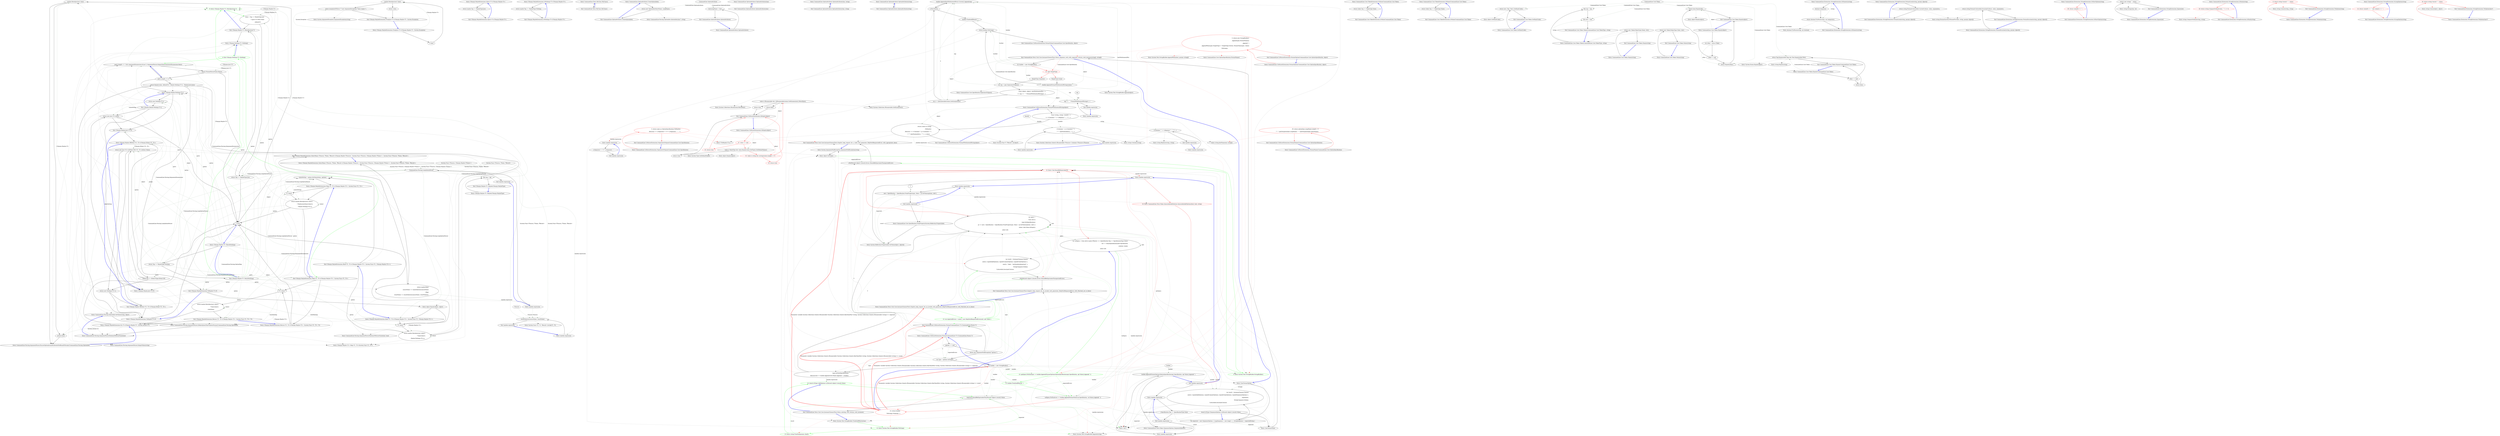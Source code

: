 digraph  {
m1_45 [cluster="CSharpx.MaybeExtensions.Do<T>(CSharpx.Maybe<T>, System.Action<T>)", file="LongOptionParser.cs", label="maybe.MatchJust(out value)", span="137-137"];
m1_48 [cluster="CommandLine.Parsing.ArgumentParser.IsInputValue(string)", file="LongOptionParser.cs", label="Entry CommandLine.Parsing.ArgumentParser.IsInputValue(string)", span="84-84"];
m1_12 [cluster="CommandLine.Parsing.LongOptionParser.Parse(CommandLine.Parsing.IArgumentEnumerator, CommandLine.Parsing.OptionMap, object)", file="LongOptionParser.cs", label="parts.Length == 1 && (argumentEnumerator.IsLast || !ArgumentParser.IsInputValue(argumentEnumerator.Next))", span="51-51"];
m1_13 [cluster="CommandLine.Parsing.LongOptionParser.Parse(CommandLine.Parsing.IArgumentEnumerator, CommandLine.Parsing.OptionMap, object)", file="LongOptionParser.cs", label="return PresentParserState.Failure;", span="53-53"];
m1_14 [cluster="CommandLine.Parsing.LongOptionParser.Parse(CommandLine.Parsing.IArgumentEnumerator, CommandLine.Parsing.OptionMap, object)", file="LongOptionParser.cs", label="parts.Length == 2", span="56-56"];
m1_52 [cluster="CSharpx.Maybe<T1>.Map<T1, T2>(System.Func<T1, T2>)", file="LongOptionParser.cs", label="Entry CSharpx.Maybe<T1>.Map<T1, T2>(System.Func<T1, T2>)", span="118-118"];
m1_34 [cluster="CommandLine.Parsing.LongOptionParser.Parse(CommandLine.Parsing.IArgumentEnumerator, CommandLine.Parsing.OptionMap, object)", file="LongOptionParser.cs", label="valueSetting = option.SetValue(items, options)", span="99-99"];
m1_70 [cluster="System.ArgumentException.ArgumentException(string)", file="LongOptionParser.cs", label="Entry System.ArgumentException.ArgumentException(string)", span="0-0"];
m1_56 [cluster="CommandLine.Parsing.ArgumentParser.BooleanToParserState(bool, bool)", file="LongOptionParser.cs", label="Entry CommandLine.Parsing.ArgumentParser.BooleanToParserState(bool, bool)", span="140-140"];
m1_3 [cluster="CSharpx.Maybe<T>.MatchNothing()", file="LongOptionParser.cs", label="Entry CSharpx.Maybe<T>.MatchNothing()", span="29-29"];
m1_6 [cluster="CSharpx.Maybe<T>.MatchJust(out T)", color=green, community=0, file="LongOptionParser.cs", label="9: Entry CSharpx.Maybe<T>.MatchJust(out T)", span="34-34"];
m1_5 [cluster="CSharpx.Maybe<T>.MatchNothing()", file="LongOptionParser.cs", label="Exit CSharpx.Maybe<T>.MatchNothing()", span="29-29"];
m1_7 [cluster="CSharpx.Maybe<T>.MatchJust(out T)", file="LongOptionParser.cs", label="value = Tag == MaybeType.Just\r\n                ? ((Just<T>)this).Value\r\n                : default(T)", span="36-38"];
m1_11 [cluster="CSharpx.Nothing<T>.Nothing()", color=green, community=0, file="LongOptionParser.cs", label="4: Exit CSharpx.Nothing<T>.Nothing()", span="48-48"];
m1_10 [cluster="CSharpx.Nothing<T>.Nothing()", file="LongOptionParser.cs", label="Entry CSharpx.Nothing<T>.Nothing()", span="48-48"];
m1_38 [cluster="CSharpx.MaybeExtensions.Map<T1, T2>(CSharpx.Maybe<T1>, System.Func<T1, T2>)", file="LongOptionParser.cs", label="Exit CSharpx.MaybeExtensions.Map<T1, T2>(CSharpx.Maybe<T1>, System.Func<T1, T2>)", span="118-118"];
m1_4 [cluster="CSharpx.Maybe<T>.MatchNothing()", file="LongOptionParser.cs", label="return Tag == MaybeType.Nothing;", span="31-31"];
m1_9 [cluster="CSharpx.Maybe<T>.MatchJust(out T)", file="LongOptionParser.cs", label="Exit CSharpx.Maybe<T>.MatchJust(out T)", span="34-34"];
m1_15 [cluster="CSharpx.Maybe.Nothing<T>()", file="LongOptionParser.cs", label="Entry CSharpx.Maybe.Nothing<T>()", span="75-75"];
m1_16 [cluster="CSharpx.Maybe.Nothing<T>()", file="LongOptionParser.cs", label="return new Nothing<T>();", span="77-77"];
m1_18 [cluster="CSharpx.Maybe.Just<T>(T)", file="LongOptionParser.cs", label="Entry CSharpx.Maybe.Just<T>(T)", span="80-80"];
m1_20 [cluster="CSharpx.Maybe.Just<T>(T)", file="LongOptionParser.cs", label="Exit CSharpx.Maybe.Just<T>(T)", span="80-80"];
m1_23 [cluster="CSharpx.Maybe.OfEither<T1, T2>(CSharpx.Either<T1, T2>)", file="LongOptionParser.cs", label="return new Just<T1>(((Either1Of2<T1, T2>)either).Value);", span="93-93"];
m1_25 [cluster="CSharpx.Maybe.OfEither<T1, T2>(CSharpx.Either<T1, T2>)", file="LongOptionParser.cs", label="Exit CSharpx.Maybe.OfEither<T1, T2>(CSharpx.Either<T1, T2>)", span="89-89"];
m1_27 [cluster="CSharpx.MaybeExtensions.ToMaybe<T>(T)", file="LongOptionParser.cs", label="return Equals(value, default(T)) ? Maybe.Nothing<T>() : Maybe.Just(value);", span="107-107"];
m1_28 [cluster="CSharpx.MaybeExtensions.ToMaybe<T>(T)", file="LongOptionParser.cs", label="Exit CSharpx.MaybeExtensions.ToMaybe<T>(T)", span="105-105"];
m1_30 [cluster="CSharpx.MaybeExtensions.Bind<T1, T2>(CSharpx.Maybe<T1>, System.Func<T1, CSharpx.Maybe<T2>>)", file="LongOptionParser.cs", label="Entry CSharpx.MaybeExtensions.Bind<T1, T2>(CSharpx.Maybe<T1>, System.Func<T1, CSharpx.Maybe<T2>>)", span="110-110"];
m1_32 [cluster="CSharpx.MaybeExtensions.Bind<T1, T2>(CSharpx.Maybe<T1>, System.Func<T1, CSharpx.Maybe<T2>>)", file="LongOptionParser.cs", label="return maybe.MatchJust(out value1)\r\n                ? func(value1)\r\n                : Maybe.Nothing<T2>();", span="113-115"];
m1_36 [cluster="CSharpx.MaybeExtensions.Map<T1, T2>(CSharpx.Maybe<T1>, System.Func<T1, T2>)", file="LongOptionParser.cs", label="T1 value1", span="120-120"];
m1_40 [cluster="CSharpx.MaybeExtensions.Return<T1, T2>(CSharpx.Maybe<T1>, System.Func<T1, T2>, T2)", file="LongOptionParser.cs", label="T1 value1", span="128-128"];
m1_42 [cluster="CSharpx.MaybeExtensions.Return<T1, T2>(CSharpx.Maybe<T1>, System.Func<T1, T2>, T2)", file="LongOptionParser.cs", label="Exit CSharpx.MaybeExtensions.Return<T1, T2>(CSharpx.Maybe<T1>, System.Func<T1, T2>, T2)", span="126-126"];
m1_8 [cluster="CSharpx.Maybe<T>.MatchJust(out T)", file="LongOptionParser.cs", label="return Tag == MaybeType.Just;", span="39-39"];
m1_39 [cluster="CSharpx.MaybeExtensions.Return<T1, T2>(CSharpx.Maybe<T1>, System.Func<T1, T2>, T2)", file="LongOptionParser.cs", label="Entry CSharpx.MaybeExtensions.Return<T1, T2>(CSharpx.Maybe<T1>, System.Func<T1, T2>, T2)", span="126-126"];
m1_21 [cluster="CSharpx.Maybe.OfEither<T1, T2>(CSharpx.Either<T1, T2>)", file="LongOptionParser.cs", label="Entry CSharpx.Maybe.OfEither<T1, T2>(CSharpx.Either<T1, T2>)", span="89-89"];
m1_33 [cluster="CSharpx.MaybeExtensions.Bind<T1, T2>(CSharpx.Maybe<T1>, System.Func<T1, CSharpx.Maybe<T2>>)", file="LongOptionParser.cs", label="Exit CSharpx.MaybeExtensions.Bind<T1, T2>(CSharpx.Maybe<T1>, System.Func<T1, CSharpx.Maybe<T2>>)", span="110-110"];
m1_22 [cluster="CSharpx.Maybe.OfEither<T1, T2>(CSharpx.Either<T1, T2>)", file="LongOptionParser.cs", label="either.Tag == Either2Type.Either1Of2", span="91-91"];
m1_17 [cluster="CSharpx.Maybe.Nothing<T>()", file="LongOptionParser.cs", label="Exit CSharpx.Maybe.Nothing<T>()", span="75-75"];
m1_19 [cluster="CSharpx.Maybe.Just<T>(T)", file="LongOptionParser.cs", label="return new Just<T>(value);", span="82-82"];
m1_24 [cluster="CSharpx.Maybe.OfEither<T1, T2>(CSharpx.Either<T1, T2>)", file="LongOptionParser.cs", label="return new Nothing<T1>();", span="95-95"];
m1_26 [cluster="CSharpx.MaybeExtensions.ToMaybe<T>(T)", file="LongOptionParser.cs", label="Entry CSharpx.MaybeExtensions.ToMaybe<T>(T)", span="105-105"];
m1_29 [cluster="object.Equals(object, object)", file="LongOptionParser.cs", label="Entry object.Equals(object, object)", span="0-0"];
m1_31 [cluster="CSharpx.MaybeExtensions.Bind<T1, T2>(CSharpx.Maybe<T1>, System.Func<T1, CSharpx.Maybe<T2>>)", file="LongOptionParser.cs", label="T1 value1", span="112-112"];
m1_35 [cluster="CSharpx.MaybeExtensions.Map<T1, T2>(CSharpx.Maybe<T1>, System.Func<T1, T2>)", file="LongOptionParser.cs", label="Entry CSharpx.MaybeExtensions.Map<T1, T2>(CSharpx.Maybe<T1>, System.Func<T1, T2>)", span="118-118"];
m1_37 [cluster="CSharpx.MaybeExtensions.Map<T1, T2>(CSharpx.Maybe<T1>, System.Func<T1, T2>)", file="LongOptionParser.cs", label="return maybe.MatchJust(out value1)\r\n                ? Maybe.Just(func(value1))\r\n                : Maybe.Nothing<T2>();", span="121-123"];
m1_41 [cluster="CSharpx.MaybeExtensions.Return<T1, T2>(CSharpx.Maybe<T1>, System.Func<T1, T2>, T2)", file="LongOptionParser.cs", label="return maybe.MatchJust(out value1)\r\n                ? func(value1)\r\n                : noneValue;", span="129-131"];
m1_43 [cluster="CSharpx.MaybeExtensions.Do<T>(CSharpx.Maybe<T>, System.Action<T>)", file="LongOptionParser.cs", label="Entry CSharpx.MaybeExtensions.Do<T>(CSharpx.Maybe<T>, System.Action<T>)", span="134-134"];
m1_44 [cluster="CSharpx.MaybeExtensions.Do<T>(CSharpx.Maybe<T>, System.Action<T>)", file="LongOptionParser.cs", label="T value", span="136-136"];
m1_49 [cluster="CommandLine.Parsing.OptionInfo.SetValue(string, object)", file="LongOptionParser.cs", label="Entry CommandLine.Parsing.OptionInfo.SetValue(string, object)", span="165-165"];
m1_50 [cluster="CommandLine.Parsing.ArgumentParser.DefineOptionThatViolatesFormat(CommandLine.Parsing.OptionInfo)", file="LongOptionParser.cs", label="Entry CommandLine.Parsing.ArgumentParser.DefineOptionThatViolatesFormat(CommandLine.Parsing.OptionInfo)", span="171-171"];
m1_51 [cluster="CommandLine.Parsing.ArgumentParser.BooleanToParserState(bool)", file="LongOptionParser.cs", label="Entry CommandLine.Parsing.ArgumentParser.BooleanToParserState(bool)", span="135-135"];
m1_64 [cluster="CSharpx.MaybeExtensions.FromJust<T>(CSharpx.Maybe<T>, System.Exception)", file="LongOptionParser.cs", label="Entry CSharpx.MaybeExtensions.FromJust<T>(CSharpx.Maybe<T>, System.Exception)", span="160-160"];
m1_65 [cluster="CSharpx.MaybeExtensions.FromJust<T>(CSharpx.Maybe<T>, System.Exception)", file="LongOptionParser.cs", label="T value", span="162-162"];
m1_66 [cluster="CSharpx.MaybeExtensions.FromJust<T>(CSharpx.Maybe<T>, System.Exception)", file="LongOptionParser.cs", label="maybe.MatchJust(out value)", span="163-163"];
m1_68 [cluster="CSharpx.MaybeExtensions.FromJust<T>(CSharpx.Maybe<T>, System.Exception)", file="LongOptionParser.cs", label="throw exceptionToThrow ?? new ArgumentException(''Value empty.'');", span="167-167"];
m1_67 [cluster="CSharpx.MaybeExtensions.FromJust<T>(CSharpx.Maybe<T>, System.Exception)", file="LongOptionParser.cs", label="return value;", span="165-165"];
m1_69 [cluster="CSharpx.MaybeExtensions.FromJust<T>(CSharpx.Maybe<T>, System.Exception)", file="LongOptionParser.cs", label="Exit CSharpx.MaybeExtensions.FromJust<T>(CSharpx.Maybe<T>, System.Exception)", span="160-160"];
m1_57 [cluster="lambda expression", file="LongOptionParser.cs", label="Entry lambda expression", span="155-157"];
m1_0 [cluster="CSharpx.Maybe<T>.Maybe(CSharpx.MaybeType)", file="LongOptionParser.cs", label="Entry CSharpx.Maybe<T>.Maybe(CSharpx.MaybeType)", span="19-19"];
m1_1 [cluster="CSharpx.Maybe<T>.Maybe(CSharpx.MaybeType)", file="LongOptionParser.cs", label="this.tag = tag", span="21-21"];
m1_2 [cluster="CSharpx.Maybe<T>.Maybe(CSharpx.MaybeType)", file="LongOptionParser.cs", label="Exit CSharpx.Maybe<T>.Maybe(CSharpx.MaybeType)", span="19-19"];
m1_60 [cluster="lambda expression", file="LongOptionParser.cs", label="Entry lambda expression", span="157-157"];
m1_58 [cluster="lambda expression", file="LongOptionParser.cs", label="CommandLine.Parsing.LongOptionParser", span=""];
m1_61 [cluster="lambda expression", file="LongOptionParser.cs", label="resultSelector(sourceValue, resultValue)", span="157-157"];
m1_59 [cluster="lambda expression", file="LongOptionParser.cs", label="Exit lambda expression", span="155-157"];
m1_62 [cluster="lambda expression", file="LongOptionParser.cs", label="Exit lambda expression", span="157-157"];
m1_54 [cluster="CSharpx.MaybeExtensions.SelectMany<TSource, TValue, TResult>(CSharpx.Maybe<TSource>, System.Func<TSource, CSharpx.Maybe<TValue>>, System.Func<TSource, TValue, TResult>)", file="LongOptionParser.cs", label="return maybe.Bind(\r\n                sourceValue => valueSelector(sourceValue)\r\n                    .Map(\r\n                        resultValue => resultSelector(sourceValue, resultValue)));", span="154-157"];
m1_74 [cluster="CSharpx.MaybeExtensions.IsJust<T>(CSharpx.Maybe<T>)", file="LongOptionParser.cs", label="Entry CSharpx.MaybeExtensions.IsJust<T>(CSharpx.Maybe<T>)", span="175-175"];
m1_75 [cluster="CSharpx.MaybeExtensions.IsJust<T>(CSharpx.Maybe<T>)", file="LongOptionParser.cs", label="return maybe.Tag == MaybeType.Just;", span="177-177"];
m1_76 [cluster="CSharpx.MaybeExtensions.IsJust<T>(CSharpx.Maybe<T>)", file="LongOptionParser.cs", label="Exit CSharpx.MaybeExtensions.IsJust<T>(CSharpx.Maybe<T>)", span="175-175"];
m1_55 [cluster="CSharpx.MaybeExtensions.SelectMany<TSource, TValue, TResult>(CSharpx.Maybe<TSource>, System.Func<TSource, CSharpx.Maybe<TValue>>, System.Func<TSource, TValue, TResult>)", file="LongOptionParser.cs", label="Exit CSharpx.MaybeExtensions.SelectMany<TSource, TValue, TResult>(CSharpx.Maybe<TSource>, System.Func<TSource, CSharpx.Maybe<TValue>>, System.Func<TSource, TValue, TResult>)", span="149-149"];
m1_71 [cluster="CSharpx.MaybeExtensions.IsNothing<T>(CSharpx.Maybe<T>)", file="LongOptionParser.cs", label="Entry CSharpx.MaybeExtensions.IsNothing<T>(CSharpx.Maybe<T>)", span="170-170"];
m1_72 [cluster="CSharpx.MaybeExtensions.IsNothing<T>(CSharpx.Maybe<T>)", file="LongOptionParser.cs", label="return maybe.Tag == MaybeType.Nothing;", span="172-172"];
m1_73 [cluster="CSharpx.MaybeExtensions.IsNothing<T>(CSharpx.Maybe<T>)", file="LongOptionParser.cs", label="Exit CSharpx.MaybeExtensions.IsNothing<T>(CSharpx.Maybe<T>)", span="170-170"];
m1_46 [cluster="CSharpx.MaybeExtensions.Do<T>(CSharpx.Maybe<T>, System.Action<T>)", file="LongOptionParser.cs", label="action(value)", span="139-139"];
m1_53 [cluster="CSharpx.MaybeExtensions.SelectMany<TSource, TValue, TResult>(CSharpx.Maybe<TSource>, System.Func<TSource, CSharpx.Maybe<TValue>>, System.Func<TSource, TValue, TResult>)", file="LongOptionParser.cs", label="Entry CSharpx.MaybeExtensions.SelectMany<TSource, TValue, TResult>(CSharpx.Maybe<TSource>, System.Func<TSource, CSharpx.Maybe<TValue>>, System.Func<TSource, TValue, TResult>)", span="149-149"];
m1_47 [cluster="CommandLine.Parsing.ArgumentParser.EnsureOptionArrayAttributeIsNotBoundToScalar(CommandLine.Parsing.OptionInfo)", file="LongOptionParser.cs", label="Entry CommandLine.Parsing.ArgumentParser.EnsureOptionArrayAttributeIsNotBoundToScalar(CommandLine.Parsing.OptionInfo)", span="163-163"];
m1_63 [cluster="System.Func<T1, T2, TResult>.Invoke(T1, T2)", file="LongOptionParser.cs", label="Entry System.Func<T1, T2, TResult>.Invoke(T1, T2)", span="0-0"];
m1_77 [file="LongOptionParser.cs", label="CSharpx.Maybe<T>", span=""];
m1_78 [file="LongOptionParser.cs", label="CSharpx.Just<T>", span=""];
m1_79 [file="LongOptionParser.cs", label="System.Func<TSource, CSharpx.Maybe<TValue>>", span=""];
m1_80 [file="LongOptionParser.cs", label="System.Func<TSource, TValue, TResult>", span=""];
m1_81 [file="LongOptionParser.cs", label=TSource, span=""];
m2_0 [cluster="CommandLine.Tests.MyClass.MyClass()", file="MyClass.cs", label="Entry CommandLine.Tests.MyClass.MyClass()", span="5-5"];
m2_1 [cluster="CommandLine.Tests.MyClass.MyClass()", file="MyClass.cs", label="Exit CommandLine.Tests.MyClass.MyClass()", span="5-5"];
m3_9 [cluster="CommandLine.OptionAttribute.CreateOptionInfo()", file="OptionAttribute.cs", label="Entry CommandLine.OptionAttribute.CreateOptionInfo()", span="78-78"];
m3_10 [cluster="CommandLine.OptionAttribute.CreateOptionInfo()", file="OptionAttribute.cs", label="return new OptionInfo(ShortName, LongName);", span="80-80"];
m3_11 [cluster="CommandLine.OptionAttribute.CreateOptionInfo()", file="OptionAttribute.cs", label="Exit CommandLine.OptionAttribute.CreateOptionInfo()", span="78-78"];
m3_12 [cluster="CommandLine.Parsing.OptionInfo.OptionInfo(char?, string)", file="OptionAttribute.cs", label="Entry CommandLine.Parsing.OptionInfo.OptionInfo(char?, string)", span="78-78"];
m3_3 [cluster="CommandLine.OptionAttribute.OptionAttribute(char)", file="OptionAttribute.cs", label="Entry CommandLine.OptionAttribute.OptionAttribute(char)", span="50-50"];
m3_4 [cluster="CommandLine.OptionAttribute.OptionAttribute(char)", file="OptionAttribute.cs", label="Exit CommandLine.OptionAttribute.OptionAttribute(char)", span="50-50"];
m3_7 [cluster="CommandLine.OptionAttribute.OptionAttribute(char, string)", file="OptionAttribute.cs", label="Entry CommandLine.OptionAttribute.OptionAttribute(char, string)", span="69-69"];
m3_8 [cluster="CommandLine.OptionAttribute.OptionAttribute(char, string)", file="OptionAttribute.cs", label="Exit CommandLine.OptionAttribute.OptionAttribute(char, string)", span="69-69"];
m3_0 [cluster="CommandLine.OptionAttribute.OptionAttribute()", file="OptionAttribute.cs", label="Entry CommandLine.OptionAttribute.OptionAttribute()", span="41-41"];
m3_1 [cluster="CommandLine.OptionAttribute.OptionAttribute()", file="OptionAttribute.cs", label="AutoLongName = true", span="43-43"];
m3_2 [cluster="CommandLine.OptionAttribute.OptionAttribute()", file="OptionAttribute.cs", label="Exit CommandLine.OptionAttribute.OptionAttribute()", span="41-41"];
m3_5 [cluster="CommandLine.OptionAttribute.OptionAttribute(string)", file="OptionAttribute.cs", label="Entry CommandLine.OptionAttribute.OptionAttribute(string)", span="59-59"];
m3_6 [cluster="CommandLine.OptionAttribute.OptionAttribute(string)", file="OptionAttribute.cs", label="Exit CommandLine.OptionAttribute.OptionAttribute(string)", span="59-59"];
m3_13 [file="OptionAttribute.cs", label="CommandLine.OptionAttribute", span=""];
m4_86 [cluster="System.Collections.Generic.IEnumerable<TSource>.Contains<TSource>(TSource)", file="OptionGroupParser.cs", label="Entry System.Collections.Generic.IEnumerable<TSource>.Contains<TSource>(TSource)", span="0-0"];
m4_17 [cluster="CommandLine.Tests.Unit.Core.InstanceChooserTests.Explicit_help_request_for_a_valid_verb_generates_HelpVerbRequestedError_with_appropriate_data()", file="OptionGroupParser.cs", label="((NotParsed<object>)result).Errors.ShouldBeEquivalentTo(expectedErrors)", span="66-66"];
m4_31 [cluster="Unk.>", file="OptionGroupParser.cs", label="Entry Unk.>", span=""];
m4_18 [cluster="CommandLine.Tests.Unit.Core.InstanceChooserTests.Explicit_help_request_for_a_valid_verb_generates_HelpVerbRequestedError_with_appropriate_data()", file="OptionGroupParser.cs", label="Exit CommandLine.Tests.Unit.Core.InstanceChooserTests.Explicit_help_request_for_a_valid_verb_generates_HelpVerbRequestedError_with_appropriate_data()", span="53-53"];
m4_88 [cluster="CommandLine.UnParserExtensions.SeperatorOrSpace(CommandLine.Core.Specification)", file="OptionGroupParser.cs", label="Entry CommandLine.UnParserExtensions.SeperatorOrSpace(CommandLine.Core.Specification)", span="90-90"];
m4_89 [cluster="CommandLine.UnParserExtensions.SeperatorOrSpace(CommandLine.Core.Specification)", color=red, community=0, file="OptionGroupParser.cs", label="3: return (spec as OptionSpecification).ToMaybe()\r\n                .Return(o => o.Separator != '\0' ? o.Separator : ' ', ' ');", span="92-93"];
m4_90 [cluster="CommandLine.UnParserExtensions.SeperatorOrSpace(CommandLine.Core.Specification)", file="OptionGroupParser.cs", label="Exit CommandLine.UnParserExtensions.SeperatorOrSpace(CommandLine.Core.Specification)", span="90-90"];
m4_51 [cluster="CommandLine.Tests.Unit.Core.InstanceChooserTests.Parse_sequence_verb_with_separator_returns_verb_instance(string[], string[])", file="OptionGroupParser.cs", label="Exit CommandLine.Tests.Unit.Core.InstanceChooserTests.Parse_sequence_verb_with_separator_returns_verb_instance(string[], string[])", span="152-152"];
m4_52 [cluster="CommandLine.UnParserExtensions.FormatValue(CommandLine.Core.Specification, object)", file="OptionGroupParser.cs", label="var builder = new StringBuilder()", span="60-60"];
m4_53 [cluster="CommandLine.UnParserExtensions.FormatValue(CommandLine.Core.Specification, object)", color=red, community=0, file="OptionGroupParser.cs", label="15: spec.TargetType", span="61-61"];
m4_55 [cluster="CommandLine.UnParserExtensions.FormatValue(CommandLine.Core.Specification, object)", file="OptionGroupParser.cs", label="builder.Append(FormatWithQuotesIfString(value))", span="64-64"];
m4_57 [cluster="CommandLine.UnParserExtensions.FormatValue(CommandLine.Core.Specification, object)", file="OptionGroupParser.cs", label="var sep = spec.SeperatorOrSpace()", span="67-67"];
m4_59 [cluster="CommandLine.UnParserExtensions.FormatValue(CommandLine.Core.Specification, object)", file="OptionGroupParser.cs", label="var e = ((IEnumerable)value).GetEnumerator()", span="70-70"];
m4_61 [cluster="CommandLine.UnParserExtensions.FormatValue(CommandLine.Core.Specification, object)", file="OptionGroupParser.cs", label="builder.Append(fmtWithQuotesIfStr(e.Current)).Append(sep)", span="72-72"];
m4_62 [cluster="CommandLine.UnParserExtensions.FormatValue(CommandLine.Core.Specification, object)", file="OptionGroupParser.cs", label="builder.TrimEndIfMatch(' ')", span="73-73"];
m4_63 [cluster="CommandLine.UnParserExtensions.FormatValue(CommandLine.Core.Specification, object)", file="OptionGroupParser.cs", label="return builder.ToString();", span="76-76"];
m4_54 [cluster="CommandLine.UnParserExtensions.FormatValue(CommandLine.Core.Specification, object)", file="OptionGroupParser.cs", label="TargetType.Scalar", span="63-63"];
m4_56 [cluster="CommandLine.UnParserExtensions.FormatValue(CommandLine.Core.Specification, object)", file="OptionGroupParser.cs", label="TargetType.Sequence", span="66-66"];
m4_58 [cluster="CommandLine.UnParserExtensions.FormatValue(CommandLine.Core.Specification, object)", file="OptionGroupParser.cs", label="Func<object, object> fmtWithQuotesIfStr = v\r\n                        => sep == ' ' ? FormatWithQuotesIfString(v) : v", span="68-69"];
m4_60 [cluster="CommandLine.UnParserExtensions.FormatValue(CommandLine.Core.Specification, object)", file="OptionGroupParser.cs", label="e.MoveNext()", span="71-71"];
m4_64 [cluster="CommandLine.UnParserExtensions.FormatValue(CommandLine.Core.Specification, object)", file="OptionGroupParser.cs", label="Exit CommandLine.UnParserExtensions.FormatValue(CommandLine.Core.Specification, object)", span="58-58"];
m4_68 [cluster="System.Collections.IEnumerable.GetEnumerator()", file="OptionGroupParser.cs", label="Entry System.Collections.IEnumerable.GetEnumerator()", span="0-0"];
m4_32 [cluster="lambda expression", file="OptionGroupParser.cs", label="Entry lambda expression", span="37-37"];
m4_34 [cluster="lambda expression", file="OptionGroupParser.cs", label="Exit lambda expression", span="37-37"];
m4_35 [cluster="CommandLine.Core.Specification.FromProperty(System.Reflection.PropertyInfo)", file="OptionGroupParser.cs", label="Entry CommandLine.Core.Specification.FromProperty(System.Reflection.PropertyInfo)", span="105-105"];
m4_36 [cluster="System.Reflection.PropertyInfo.GetValue(object, object[])", file="OptionGroupParser.cs", label="Entry System.Reflection.PropertyInfo.GetValue(object, object[])", span="0-0"];
m4_33 [cluster="lambda expression", file="OptionGroupParser.cs", label="new { Specification = Specification.FromProperty(pi), Value = pi.GetValue(options, null) }", span="37-37"];
m4_37 [cluster="lambda expression", file="OptionGroupParser.cs", label="Entry lambda expression", span="40-40"];
m4_20 [cluster="CommandLine.Tests.Unit.Core.InstanceChooserTests.Explicit_help_request_for_an_invalid_verb_generates_HelpVerbRequestedError_with_Matched_set_to_false()", color=green, community=0, file="OptionGroupParser.cs", label="13: var expectedErrors = new[] { new HelpVerbRequestedError(null, null, false) }", span="75-75"];
m4_70 [cluster="System.Func<T, TResult>.Invoke(T)", file="OptionGroupParser.cs", label="Entry System.Func<T, TResult>.Invoke(T)", span="0-0"];
m4_102 [cluster="CommandLine.UnParserExtensions.IsEmpty(object)", file="OptionGroupParser.cs", label="Entry CommandLine.UnParserExtensions.IsEmpty(object)", span="111-111"];
m4_103 [cluster="CommandLine.UnParserExtensions.IsEmpty(object)", color=red, community=0, file="OptionGroupParser.cs", label="31: value == null", span="113-113"];
m4_105 [cluster="CommandLine.UnParserExtensions.IsEmpty(object)", file="OptionGroupParser.cs", label="value is ValueType && value.Equals(value.GetType().GetDefaultValue())", span="114-114"];
m4_107 [cluster="CommandLine.UnParserExtensions.IsEmpty(object)", color=red, community=0, file="OptionGroupParser.cs", label="31: value is string && ((string)value).Length == 0", span="115-115"];
m4_109 [cluster="CommandLine.UnParserExtensions.IsEmpty(object)", file="OptionGroupParser.cs", label="value is IEnumerable && !((IEnumerable)value).GetEnumerator().MoveNext()", span="116-116"];
m4_104 [cluster="CommandLine.UnParserExtensions.IsEmpty(object)", color=red, community=0, file="OptionGroupParser.cs", label="10: return true;", span="113-113"];
m4_106 [cluster="CommandLine.UnParserExtensions.IsEmpty(object)", file="OptionGroupParser.cs", label="return true;", span="114-114"];
m4_108 [cluster="CommandLine.UnParserExtensions.IsEmpty(object)", color=red, community=0, file="OptionGroupParser.cs", label="10: return true;", span="115-115"];
m4_110 [cluster="CommandLine.UnParserExtensions.IsEmpty(object)", file="OptionGroupParser.cs", label="return true;", span="116-116"];
m4_111 [cluster="CommandLine.UnParserExtensions.IsEmpty(object)", file="OptionGroupParser.cs", label="return false;", span="117-117"];
m4_112 [cluster="CommandLine.UnParserExtensions.IsEmpty(object)", file="OptionGroupParser.cs", label="Exit CommandLine.UnParserExtensions.IsEmpty(object)", span="111-111"];
m4_21 [cluster="CommandLine.Tests.Unit.Core.InstanceChooserTests.Explicit_help_request_for_an_invalid_verb_generates_HelpVerbRequestedError_with_Matched_set_to_false()", file="OptionGroupParser.cs", label="var result = InstanceChooser.Choose(\r\n                new[] { typeof(AddOptions), typeof(CommitOptions), typeof(CloneOptions) },\r\n                new[] { ''help'', ''earthunderalienattack'' },\r\n                StringComparer.Ordinal,\r\n                CultureInfo.InvariantCulture)", span="78-82"];
m4_82 [cluster="string.Replace(string, string)", file="OptionGroupParser.cs", label="Entry string.Replace(string, string)", span="0-0"];
m4_39 [cluster="lambda expression", file="OptionGroupParser.cs", label="Exit lambda expression", span="40-40"];
m4_41 [cluster="lambda expression", file="OptionGroupParser.cs", label="i.Specification.Tag == SpecificationType.Value", span="45-45"];
m4_42 [cluster="lambda expression", file="OptionGroupParser.cs", label="Exit lambda expression", span="45-45"];
m4_43 [cluster="lambda expression", file="OptionGroupParser.cs", label="Entry lambda expression", span="50-50"];
m4_40 [cluster="lambda expression", file="OptionGroupParser.cs", label="Entry lambda expression", span="45-45"];
m4_44 [cluster="lambda expression", file="OptionGroupParser.cs", label="builder.Append(FormatOption((OptionSpecification)opt.Specification, opt.Value)).Append(' ')", span="50-50"];
m4_13 [cluster="CommandLine.UnParserExtensions.FormatCommandLine<T>(CommandLine.Parser, T)", file="OptionGroupParser.cs", label="Exit CommandLine.UnParserExtensions.FormatCommandLine<T>(CommandLine.Parser, T)", span="24-24"];
m4_14 [cluster="System.ArgumentNullException.ArgumentNullException(string)", file="OptionGroupParser.cs", label="Entry System.ArgumentNullException.ArgumentNullException(string)", span="0-0"];
m4_16 [cluster="System.Text.StringBuilder.StringBuilder()", color=green, community=0, file="OptionGroupParser.cs", label="3: Entry System.Text.StringBuilder.StringBuilder()", span="0-0"];
m4_15 [cluster="object.GetType()", file="OptionGroupParser.cs", label="Entry object.GetType()", span="0-0"];
m4_94 [cluster="CommandLine.UnParserExtensions.FormatOption(CommandLine.Core.OptionSpecification, object)", file="OptionGroupParser.cs", label="Entry CommandLine.UnParserExtensions.FormatOption(CommandLine.Core.OptionSpecification, object)", span="96-96"];
m4_95 [cluster="CommandLine.UnParserExtensions.FormatOption(CommandLine.Core.OptionSpecification, object)", color=red, community=0, file="OptionGroupParser.cs", label="3: return new StringBuilder()\r\n                    .Append(spec.FormatName())\r\n                    .Append(' ')\r\n                    .AppendWhen(spec.TargetType != TargetType.Switch, FormatValue(spec, value))\r\n                .ToString();", span="98-102"];
m4_96 [cluster="CommandLine.UnParserExtensions.FormatOption(CommandLine.Core.OptionSpecification, object)", file="OptionGroupParser.cs", label="Exit CommandLine.UnParserExtensions.FormatOption(CommandLine.Core.OptionSpecification, object)", span="96-96"];
m4_19 [cluster="CommandLine.Tests.Unit.Core.InstanceChooserTests.Explicit_help_request_for_an_invalid_verb_generates_HelpVerbRequestedError_with_Matched_set_to_false()", file="OptionGroupParser.cs", label="Entry CommandLine.Tests.Unit.Core.InstanceChooserTests.Explicit_help_request_for_an_invalid_verb_generates_HelpVerbRequestedError_with_Matched_set_to_false()", span="72-72"];
m4_77 [cluster="T.ToMaybe<T>()", file="OptionGroupParser.cs", label="Entry T.ToMaybe<T>()", span="105-105"];
m4_81 [cluster="string.Contains(string)", file="OptionGroupParser.cs", label="Entry string.Contains(string)", span="0-0"];
m4_91 [cluster="lambda expression", file="OptionGroupParser.cs", label="Entry lambda expression", span="93-93"];
m4_28 [cluster="CommandLine.Tests.Unit.Core.InstanceChooserTests.Parse_existing_verb_returns_verb_instance()", file="OptionGroupParser.cs", label="expected.ShouldBeEquivalentTo(((Parsed<object>)result).Value)", span="105-105"];
m4_48 [cluster="CommandLine.Tests.Unit.Core.InstanceChooserTests.Parse_sequence_verb_with_separator_returns_verb_instance(string[], string[])", file="OptionGroupParser.cs", label="var result = InstanceChooser.Choose(\r\n                new[] { typeof(AddOptions), typeof(CommitOptions), typeof(CloneOptions), typeof(SequenceOptions) },\r\n                arguments,\r\n                StringComparer.Ordinal,\r\n                CultureInfo.InvariantCulture)", span="158-162"];
m4_27 [cluster="CommandLine.Tests.Unit.Core.InstanceChooserTests.Parse_existing_verb_returns_verb_instance()", color=green, community=0, file="OptionGroupParser.cs", label="14: Assert.IsType<AddOptions>(((Parsed<object>)result).Value)", span="104-104"];
m4_47 [cluster="CommandLine.Tests.Unit.Core.InstanceChooserTests.Parse_sequence_verb_with_separator_returns_verb_instance(string[], string[])", file="OptionGroupParser.cs", label="var expected = new SequenceOptions { LongSequence = new long[] { }, StringSequence = expectedString }", span="155-155"];
m4_29 [cluster="CommandLine.Tests.Unit.Core.InstanceChooserTests.Parse_existing_verb_returns_verb_instance()", file="OptionGroupParser.cs", label="Exit CommandLine.Tests.Unit.Core.InstanceChooserTests.Parse_existing_verb_returns_verb_instance()", span="91-91"];
m4_38 [cluster="CommandLine.Tests.Fakes.ImmutableAddOptions.ImmutableAddOptions(bool, bool, string)", color=red, community=0, file="OptionGroupParser.cs", label="16: Entry CommandLine.Tests.Fakes.ImmutableAddOptions.ImmutableAddOptions(bool, bool, string)", span="13-13"];
m4_45 [cluster="CommandLine.Tests.Fakes.SequenceOptions.SequenceOptions()", file="OptionGroupParser.cs", label="Entry CommandLine.Tests.Fakes.SequenceOptions.SequenceOptions()", span="48-48"];
m4_49 [cluster="CommandLine.Tests.Unit.Core.InstanceChooserTests.Parse_sequence_verb_with_separator_returns_verb_instance(string[], string[])", file="OptionGroupParser.cs", label="Assert.IsType<SequenceOptions>(((Parsed<object>)result).Value)", span="165-165"];
m4_72 [cluster="lambda expression", file="OptionGroupParser.cs", label="sep == ' ' ? FormatWithQuotesIfString(v) : v", span="69-69"];
m4_71 [cluster="lambda expression", file="OptionGroupParser.cs", label="Entry lambda expression", span="68-69"];
m4_73 [cluster="lambda expression", file="OptionGroupParser.cs", label="Exit lambda expression", span="68-69"];
m4_79 [cluster="lambda expression", file="OptionGroupParser.cs", label="v.Contains(''\'''') ? v.Replace(''\'''', ''\\\'''') : v", span="82-82"];
m4_84 [cluster="lambda expression", file="OptionGroupParser.cs", label="v.Contains(' ') || v.Contains(''\'''')\r\n                    ? ''\''''.JoinTo(doubQt(v), ''\'''') : v", span="86-87"];
m4_83 [cluster="lambda expression", file="OptionGroupParser.cs", label="Entry lambda expression", span="86-87"];
m4_78 [cluster="lambda expression", file="OptionGroupParser.cs", label="Entry lambda expression", span="81-82"];
m4_80 [cluster="lambda expression", file="OptionGroupParser.cs", label="Exit lambda expression", span="81-82"];
m4_85 [cluster="lambda expression", file="OptionGroupParser.cs", label="Exit lambda expression", span="86-87"];
m4_92 [cluster="lambda expression", file="OptionGroupParser.cs", label="o.Separator != '\0' ? o.Separator : ' '", span="93-93"];
m4_93 [cluster="lambda expression", file="OptionGroupParser.cs", label="Exit lambda expression", span="93-93"];
m4_24 [cluster="System.Text.StringBuilder.TrimEndIfMatch(char)", file="OptionGroupParser.cs", label="Entry System.Text.StringBuilder.TrimEndIfMatch(char)", span="87-87"];
m4_25 [cluster="System.Text.StringBuilder.ToString()", color=green, community=0, file="OptionGroupParser.cs", label="13: Entry System.Text.StringBuilder.ToString()", span="0-0"];
m4_26 [cluster="string.TrimEnd(params char[])", color=green, community=0, file="OptionGroupParser.cs", label="13: Entry string.TrimEnd(params char[])", span="0-0"];
m4_98 [cluster="System.Text.StringBuilder.AppendWhen(bool, params string[])", file="OptionGroupParser.cs", label="Entry System.Text.StringBuilder.AppendWhen(bool, params string[])", span="9-9"];
m4_8 [cluster="CommandLine.UnParserExtensions.FormatCommandLine<T>(CommandLine.Parser, T)", file="OptionGroupParser.cs", label="var valSpecs = from info in specs.Where(i => i.Specification.Tag == SpecificationType.Value)\r\n                let v = (ValueSpecification)info.Specification\r\n                orderby v.Index\r\n                select info", span="45-48"];
m4_9 [cluster="CommandLine.UnParserExtensions.FormatCommandLine<T>(CommandLine.Parser, T)", color=green, community=0, file="OptionGroupParser.cs", label="13: optSpecs.ForEach(opt => builder.Append(FormatOption((OptionSpecification)opt.Specification, opt.Value)).Append(' '))", span="50-50"];
m4_10 [cluster="CommandLine.UnParserExtensions.FormatCommandLine<T>(CommandLine.Parser, T)", color=green, community=0, file="OptionGroupParser.cs", label="13: builder.TrimEndIfMatch(' ')", span="51-51"];
m4_11 [cluster="CommandLine.UnParserExtensions.FormatCommandLine<T>(CommandLine.Parser, T)", file="OptionGroupParser.cs", label="valSpecs.ForEach(val => builder.Append(FormatValue(val.Specification, val.Value)).Append(' '))", span="52-52"];
m4_12 [cluster="CommandLine.UnParserExtensions.FormatCommandLine<T>(CommandLine.Parser, T)", color=red, community=0, file="OptionGroupParser.cs", label="13: return builder\r\n                .ToString().TrimEnd(' ');", span="54-55"];
m4_46 [cluster="Unk.FormatOption", file="OptionGroupParser.cs", label="Entry Unk.FormatOption", span=""];
m4_50 [cluster="Unk.FormatValue", file="OptionGroupParser.cs", label="Entry Unk.FormatValue", span=""];
m4_113 [cluster="System.Type.GetDefaultValue()", file="OptionGroupParser.cs", label="Entry System.Type.GetDefaultValue()", span="119-119"];
m4_6 [cluster="CommandLine.UnParserExtensions.FormatCommandLine<T>(CommandLine.Parser, T)", file="OptionGroupParser.cs", label="var specs =\r\n                from info in\r\n                    type.GetSpecifications(\r\n                        pi => new { Specification = Specification.FromProperty(pi), Value = pi.GetValue(options, null) })\r\n                where !info.Value.IsEmpty()\r\n                select info", span="34-39"];
m4_22 [cluster="CommandLine.Tests.Unit.Core.InstanceChooserTests.Explicit_help_request_for_an_invalid_verb_generates_HelpVerbRequestedError_with_Matched_set_to_false()", file="OptionGroupParser.cs", label="((NotParsed<object>)result).Errors.ShouldBeEquivalentTo(expectedErrors)", span="85-85"];
m4_5 [cluster="CommandLine.UnParserExtensions.FormatCommandLine<T>(CommandLine.Parser, T)", file="OptionGroupParser.cs", label="type.GetVerbSpecification()\r\n                .Return(verb => builder.Append(verb.Name).Append(' '), builder)", span="31-32"];
m4_87 [cluster="string.JoinTo(params string[])", file="OptionGroupParser.cs", label="Entry string.JoinTo(params string[])", span="45-45"];
m4_30 [cluster="System.Text.StringBuilder.Append(string)", file="OptionGroupParser.cs", label="Entry System.Text.StringBuilder.Append(string)", span="0-0"];
m4_67 [cluster="CommandLine.Core.Specification.SeperatorOrSpace()", file="OptionGroupParser.cs", label="Entry CommandLine.Core.Specification.SeperatorOrSpace()", span="90-90"];
m4_97 [cluster="CommandLine.Core.OptionSpecification.FormatName()", file="OptionGroupParser.cs", label="Entry CommandLine.Core.OptionSpecification.FormatName()", span="105-105"];
m4_65 [cluster="CommandLine.UnParserExtensions.FormatWithQuotesIfString(object)", file="OptionGroupParser.cs", label="Entry CommandLine.UnParserExtensions.FormatWithQuotesIfString(object)", span="79-79"];
m4_74 [cluster="CommandLine.UnParserExtensions.FormatWithQuotesIfString(object)", file="OptionGroupParser.cs", label="Func<string, string> doubQt = v\r\n                => v.Contains(''\'''') ? v.Replace(''\'''', ''\\\'''') : v", span="81-82"];
m4_75 [cluster="CommandLine.UnParserExtensions.FormatWithQuotesIfString(object)", file="OptionGroupParser.cs", label="return (value as string)\r\n                .ToMaybe()\r\n                .Return(v => v.Contains(' ') || v.Contains(''\'''')\r\n                    ? ''\''''.JoinTo(doubQt(v), ''\'''') : v, value);", span="84-87"];
m4_76 [cluster="CommandLine.UnParserExtensions.FormatWithQuotesIfString(object)", file="OptionGroupParser.cs", label="Exit CommandLine.UnParserExtensions.FormatWithQuotesIfString(object)", span="79-79"];
m4_23 [cluster="CommandLine.Tests.Unit.Core.InstanceChooserTests.Explicit_help_request_for_an_invalid_verb_generates_HelpVerbRequestedError_with_Matched_set_to_false()", file="OptionGroupParser.cs", label="Exit CommandLine.Tests.Unit.Core.InstanceChooserTests.Explicit_help_request_for_an_invalid_verb_generates_HelpVerbRequestedError_with_Matched_set_to_false()", span="72-72"];
m4_66 [cluster="System.Text.StringBuilder.Append(object)", file="OptionGroupParser.cs", label="Entry System.Text.StringBuilder.Append(object)", span="0-0"];
m4_114 [cluster="object.Equals(object)", file="OptionGroupParser.cs", label="Entry object.Equals(object)", span="0-0"];
m4_69 [cluster="System.Collections.IEnumerator.MoveNext()", file="OptionGroupParser.cs", label="Entry System.Collections.IEnumerator.MoveNext()", span="0-0"];
m4_99 [cluster="CommandLine.UnParserExtensions.FormatName(CommandLine.Core.OptionSpecification)", file="OptionGroupParser.cs", label="Entry CommandLine.UnParserExtensions.FormatName(CommandLine.Core.OptionSpecification)", span="105-105"];
m4_100 [cluster="CommandLine.UnParserExtensions.FormatName(CommandLine.Core.OptionSpecification)", color=red, community=0, file="OptionGroupParser.cs", label="29: return optionSpec.LongName.Length > 0\r\n                ? ''--''.JoinTo(optionSpec.LongName) : ''-''.JoinTo(optionSpec.ShortName);", span="107-108"];
m4_101 [cluster="CommandLine.UnParserExtensions.FormatName(CommandLine.Core.OptionSpecification)", file="OptionGroupParser.cs", label="Exit CommandLine.UnParserExtensions.FormatName(CommandLine.Core.OptionSpecification)", span="105-105"];
m4_0 [cluster="CommandLine.UnParserExtensions.FormatCommandLine<T>(CommandLine.Parser, T)", file="OptionGroupParser.cs", label="Entry CommandLine.UnParserExtensions.FormatCommandLine<T>(CommandLine.Parser, T)", span="24-24"];
m4_2 [cluster="CommandLine.UnParserExtensions.FormatCommandLine<T>(CommandLine.Parser, T)", file="OptionGroupParser.cs", label="throw new ArgumentNullException(''options'');", span="26-26"];
m4_3 [cluster="CommandLine.UnParserExtensions.FormatCommandLine<T>(CommandLine.Parser, T)", file="OptionGroupParser.cs", label="var type = options.GetType()", span="28-28"];
m4_1 [cluster="CommandLine.UnParserExtensions.FormatCommandLine<T>(CommandLine.Parser, T)", file="OptionGroupParser.cs", label="options == null", span="26-26"];
m4_4 [cluster="CommandLine.UnParserExtensions.FormatCommandLine<T>(CommandLine.Parser, T)", file="OptionGroupParser.cs", label="var builder = new StringBuilder()", span="29-29"];
m4_7 [cluster="Unk.ShouldBeEquivalentTo", color=red, community=0, file="OptionGroupParser.cs", label="13: Entry Unk.ShouldBeEquivalentTo", span=""];
m4_115 [file="OptionGroupParser.cs", label=builder, span=""];
m4_116 [file="OptionGroupParser.cs", label=T, span=""];
m4_117 [file="OptionGroupParser.cs", label=sep, span=""];
m4_118 [file="OptionGroupParser.cs", label=doubQt, span=""];
m6_31 [cluster="CommandLine.Core.TokenExtensions.IsValue(CommandLine.Core.Token)", file="ParserSettings.cs", label="Entry CommandLine.Core.TokenExtensions.IsValue(CommandLine.Core.Token)", span="73-73"];
m6_32 [cluster="CommandLine.Core.TokenExtensions.IsValue(CommandLine.Core.Token)", file="ParserSettings.cs", label="return token.Tag == TokenType.Value;", span="75-75"];
m6_33 [cluster="CommandLine.Core.TokenExtensions.IsValue(CommandLine.Core.Token)", file="ParserSettings.cs", label="Exit CommandLine.Core.TokenExtensions.IsValue(CommandLine.Core.Token)", span="73-73"];
m6_28 [cluster="CommandLine.Core.TokenExtensions.IsName(CommandLine.Core.Token)", file="ParserSettings.cs", label="Entry CommandLine.Core.TokenExtensions.IsName(CommandLine.Core.Token)", span="68-68"];
m6_29 [cluster="CommandLine.Core.TokenExtensions.IsName(CommandLine.Core.Token)", file="ParserSettings.cs", label="return token.Tag == TokenType.Name;", span="70-70"];
m6_30 [cluster="CommandLine.Core.TokenExtensions.IsName(CommandLine.Core.Token)", file="ParserSettings.cs", label="Exit CommandLine.Core.TokenExtensions.IsName(CommandLine.Core.Token)", span="68-68"];
m6_21 [cluster="object.GetHashCode()", file="ParserSettings.cs", label="Entry object.GetHashCode()", span="0-0"];
m6_0 [cluster="CommandLine.Core.Token.Token(CommandLine.Core.TokenType, string)", file="ParserSettings.cs", label="Entry CommandLine.Core.Token.Token(CommandLine.Core.TokenType, string)", span="13-13"];
m6_1 [cluster="CommandLine.Core.Token.Token(CommandLine.Core.TokenType, string)", file="ParserSettings.cs", label="this.tag = tag", span="15-15"];
m6_2 [cluster="CommandLine.Core.Token.Token(CommandLine.Core.TokenType, string)", file="ParserSettings.cs", label="this.text = text", span="16-16"];
m6_3 [cluster="CommandLine.Core.Token.Token(CommandLine.Core.TokenType, string)", file="ParserSettings.cs", label="Exit CommandLine.Core.Token.Token(CommandLine.Core.TokenType, string)", span="13-13"];
m6_17 [cluster="object.Equals(object)", file="ParserSettings.cs", label="Entry object.Equals(object)", span="0-0"];
m6_26 [cluster="System.Enum.Equals(object)", file="ParserSettings.cs", label="Entry System.Enum.Equals(object)", span="0-0"];
m6_27 [cluster="string.Equals(string)", file="ParserSettings.cs", label="Entry string.Equals(string)", span="0-0"];
m6_16 [cluster="CommandLine.Core.Token.Equals(CommandLine.Core.Token)", file="ParserSettings.cs", label="Entry CommandLine.Core.Token.Equals(CommandLine.Core.Token)", span="55-55"];
m6_22 [cluster="CommandLine.Core.Token.Equals(CommandLine.Core.Token)", file="ParserSettings.cs", label="other == null", span="57-57"];
m6_24 [cluster="CommandLine.Core.Token.Equals(CommandLine.Core.Token)", file="ParserSettings.cs", label="return Tag.Equals(other.Tag) && Text.Equals(other.Text);", span="62-62"];
m6_23 [cluster="CommandLine.Core.Token.Equals(CommandLine.Core.Token)", file="ParserSettings.cs", label="return false;", span="59-59"];
m6_25 [cluster="CommandLine.Core.Token.Equals(CommandLine.Core.Token)", file="ParserSettings.cs", label="Exit CommandLine.Core.Token.Equals(CommandLine.Core.Token)", span="55-55"];
m6_4 [cluster="CommandLine.Core.Token.Name(string)", file="ParserSettings.cs", label="Entry CommandLine.Core.Token.Name(string)", span="19-19"];
m6_5 [cluster="CommandLine.Core.Token.Name(string)", file="ParserSettings.cs", label="return new Token(TokenType.Name, text);", span="21-21"];
m6_6 [cluster="CommandLine.Core.Token.Name(string)", file="ParserSettings.cs", label="Exit CommandLine.Core.Token.Name(string)", span="19-19"];
m6_18 [cluster="CommandLine.Core.Token.GetHashCode()", file="ParserSettings.cs", label="Entry CommandLine.Core.Token.GetHashCode()", span="50-50"];
m6_19 [cluster="CommandLine.Core.Token.GetHashCode()", file="ParserSettings.cs", label="return new {Tag, Text}.GetHashCode();", span="52-52"];
m6_20 [cluster="CommandLine.Core.Token.GetHashCode()", file="ParserSettings.cs", label="Exit CommandLine.Core.Token.GetHashCode()", span="50-50"];
m6_7 [cluster="CommandLine.Core.Token.Value(string)", file="ParserSettings.cs", label="Entry CommandLine.Core.Token.Value(string)", span="24-24"];
m6_8 [cluster="CommandLine.Core.Token.Value(string)", file="ParserSettings.cs", label="return new Token(TokenType.Value, text);", span="26-26"];
m6_9 [cluster="CommandLine.Core.Token.Value(string)", file="ParserSettings.cs", label="Exit CommandLine.Core.Token.Value(string)", span="24-24"];
m6_10 [cluster="CommandLine.Core.Token.Equals(object)", file="ParserSettings.cs", label="Entry CommandLine.Core.Token.Equals(object)", span="39-39"];
m6_11 [cluster="CommandLine.Core.Token.Equals(object)", file="ParserSettings.cs", label="var other = obj as Token", span="41-41"];
m6_14 [cluster="CommandLine.Core.Token.Equals(object)", file="ParserSettings.cs", label="return base.Equals(obj);", span="47-47"];
m6_12 [cluster="CommandLine.Core.Token.Equals(object)", file="ParserSettings.cs", label="other != null", span="42-42"];
m6_13 [cluster="CommandLine.Core.Token.Equals(object)", file="ParserSettings.cs", label="return Equals(other);", span="44-44"];
m6_15 [cluster="CommandLine.Core.Token.Equals(object)", file="ParserSettings.cs", label="Exit CommandLine.Core.Token.Equals(object)", span="39-39"];
m6_34 [file="ParserSettings.cs", label="CommandLine.Core.Token", span=""];
m11_4 [cluster="CommandLine.Extensions.StringExtensions.IsNumeric(string)", file="StringExtensions.cs", label="Entry CommandLine.Extensions.StringExtensions.IsNumeric(string)", span="40-40"];
m11_5 [cluster="CommandLine.Extensions.StringExtensions.IsNumeric(string)", file="StringExtensions.cs", label="decimal temporary", span="42-42"];
m11_6 [cluster="CommandLine.Extensions.StringExtensions.IsNumeric(string)", file="StringExtensions.cs", label="return decimal.TryParse(value, out temporary);", span="43-43"];
m11_7 [cluster="CommandLine.Extensions.StringExtensions.IsNumeric(string)", file="StringExtensions.cs", label="Exit CommandLine.Extensions.StringExtensions.IsNumeric(string)", span="40-40"];
m11_8 [cluster="decimal.TryParse(string, out decimal)", file="StringExtensions.cs", label="Entry decimal.TryParse(string, out decimal)", span="0-0"];
m11_13 [cluster="CommandLine.Extensions.StringExtensions.FormatLocal(string, params object[])", file="StringExtensions.cs", label="Entry CommandLine.Extensions.StringExtensions.FormatLocal(string, params object[])", span="51-51"];
m11_14 [cluster="CommandLine.Extensions.StringExtensions.FormatLocal(string, params object[])", file="StringExtensions.cs", label="return string.Format(CultureInfo.CurrentCulture, value, arguments);", span="53-53"];
m11_15 [cluster="CommandLine.Extensions.StringExtensions.FormatLocal(string, params object[])", file="StringExtensions.cs", label="Exit CommandLine.Extensions.StringExtensions.FormatLocal(string, params object[])", span="51-51"];
m11_28 [cluster="CommandLine.Extensions.StringExtensions.IsShortOption(string)", file="StringExtensions.cs", label="Entry CommandLine.Extensions.StringExtensions.IsShortOption(string)", span="71-71"];
m11_29 [cluster="CommandLine.Extensions.StringExtensions.IsShortOption(string)", color=red, community=0, file="StringExtensions.cs", label="28: return value[0] == '-';", span="73-73"];
m11_30 [cluster="CommandLine.Extensions.StringExtensions.IsShortOption(string)", file="StringExtensions.cs", label="Exit CommandLine.Extensions.StringExtensions.IsShortOption(string)", span="71-71"];
m11_3 [cluster="string.String(char, int)", file="StringExtensions.cs", label="Entry string.String(char, int)", span="0-0"];
m11_9 [cluster="CommandLine.Extensions.StringExtensions.FormatInvariant(string, params object[])", file="StringExtensions.cs", label="Entry CommandLine.Extensions.StringExtensions.FormatInvariant(string, params object[])", span="46-46"];
m11_10 [cluster="CommandLine.Extensions.StringExtensions.FormatInvariant(string, params object[])", file="StringExtensions.cs", label="return string.Format(CultureInfo.InvariantCulture, value, arguments);", span="48-48"];
m11_11 [cluster="CommandLine.Extensions.StringExtensions.FormatInvariant(string, params object[])", file="StringExtensions.cs", label="Exit CommandLine.Extensions.StringExtensions.FormatInvariant(string, params object[])", span="46-46"];
m11_24 [cluster="CommandLine.Extensions.StringExtensions.IsDash(string)", file="StringExtensions.cs", label="Entry CommandLine.Extensions.StringExtensions.IsDash(string)", span="66-66"];
m11_25 [cluster="CommandLine.Extensions.StringExtensions.IsDash(string)", color=red, community=0, file="StringExtensions.cs", label="18: return string.CompareOrdinal(value, ''-'') == 0;", span="68-68"];
m11_26 [cluster="CommandLine.Extensions.StringExtensions.IsDash(string)", file="StringExtensions.cs", label="Exit CommandLine.Extensions.StringExtensions.IsDash(string)", span="66-66"];
m11_27 [cluster="string.CompareOrdinal(string, string)", file="StringExtensions.cs", label="Entry string.CompareOrdinal(string, string)", span="0-0"];
m11_19 [cluster="string.Concat(string, string)", file="StringExtensions.cs", label="Entry string.Concat(string, string)", span="0-0"];
m11_16 [cluster="CommandLine.Extensions.StringExtensions.ToOption(string)", file="StringExtensions.cs", label="Entry CommandLine.Extensions.StringExtensions.ToOption(string)", span="56-56"];
m11_17 [cluster="CommandLine.Extensions.StringExtensions.ToOption(string)", color=red, community=0, file="StringExtensions.cs", label="6: return string.Concat(''--'', value);", span="58-58"];
m11_18 [cluster="CommandLine.Extensions.StringExtensions.ToOption(string)", file="StringExtensions.cs", label="Exit CommandLine.Extensions.StringExtensions.ToOption(string)", span="56-56"];
m11_31 [cluster="CommandLine.Extensions.StringExtensions.IsLongOption(string)", file="StringExtensions.cs", label="Entry CommandLine.Extensions.StringExtensions.IsLongOption(string)", span="76-76"];
m11_32 [cluster="CommandLine.Extensions.StringExtensions.IsLongOption(string)", color=red, community=0, file="StringExtensions.cs", label="14: return value[0] == '-' && value[1] == '-';", span="78-78"];
m11_33 [cluster="CommandLine.Extensions.StringExtensions.IsLongOption(string)", file="StringExtensions.cs", label="Exit CommandLine.Extensions.StringExtensions.IsLongOption(string)", span="76-76"];
m11_0 [cluster="CommandLine.Extensions.StringExtensions.Spaces(int)", file="StringExtensions.cs", label="Entry CommandLine.Extensions.StringExtensions.Spaces(int)", span="35-35"];
m11_1 [cluster="CommandLine.Extensions.StringExtensions.Spaces(int)", file="StringExtensions.cs", label="return new string(' ', value);", span="37-37"];
m11_2 [cluster="CommandLine.Extensions.StringExtensions.Spaces(int)", file="StringExtensions.cs", label="Exit CommandLine.Extensions.StringExtensions.Spaces(int)", span="35-35"];
m11_23 [cluster="string.Concat(object, object)", file="StringExtensions.cs", label="Entry string.Concat(object, object)", span="0-0"];
m11_20 [cluster="CommandLine.Extensions.StringExtensions.ToOption(char?)", file="StringExtensions.cs", label="Entry CommandLine.Extensions.StringExtensions.ToOption(char?)", span="61-61"];
m11_21 [cluster="CommandLine.Extensions.StringExtensions.ToOption(char?)", color=red, community=0, file="StringExtensions.cs", label="18: return string.Concat(''-'', value);", span="63-63"];
m11_22 [cluster="CommandLine.Extensions.StringExtensions.ToOption(char?)", file="StringExtensions.cs", label="Exit CommandLine.Extensions.StringExtensions.ToOption(char?)", span="61-61"];
m11_12 [cluster="string.Format(System.IFormatProvider, string, params object[])", file="StringExtensions.cs", label="Entry string.Format(System.IFormatProvider, string, params object[])", span="0-0"];
m1_45 -> m1_46  [key=0, style=solid];
m1_45 -> m1_47  [key=0, style=solid];
m1_45 -> m1_6  [key=2, style=dotted];
m1_12 -> m1_13  [key=0, style=solid];
m1_12 -> m1_14  [key=0, style=solid];
m1_12 -> m1_48  [key=2, style=dotted];
m1_13 -> m1_14  [key=0, style=solid];
m1_13 -> m1_44  [key=0, style=solid];
m1_14 -> m1_12  [color=blue, key=0, style=bold];
m1_14 -> m1_15  [key=0, style=solid];
m1_14 -> m1_27  [key=0, style=solid];
m1_34 -> m1_35  [key=0, style=solid];
m1_34 -> m1_55  [key=2, style=dotted];
m1_34 -> m1_37  [color=darkseagreen4, key=1, label=valueSetting, style=dashed];
m1_3 -> m1_5  [color=darkseagreen4, key=1, label="CommandLine.Parsing.OptionMap", style=dashed];
m1_3 -> m1_12  [color=darkseagreen4, key=1, label="CommandLine.Parsing.IArgumentEnumerator", style=dashed];
m1_3 -> m1_4  [key=0, style=solid];
m1_3 -> m1_16  [color=darkseagreen4, key=1, label=object, style=dashed];
m1_3 -> m1_21  [color=darkseagreen4, key=1, label="CommandLine.Parsing.IArgumentEnumerator", style=dashed];
m1_3 -> m1_23  [color=darkseagreen4, key=1, label=object, style=dashed];
m1_3 -> m1_28  [color=darkseagreen4, key=1, label="CommandLine.Parsing.IArgumentEnumerator", style=dashed];
m1_3 -> m1_33  [color=darkseagreen4, key=1, label="CommandLine.Parsing.IArgumentEnumerator", style=dashed];
m1_3 -> m1_34  [color=darkseagreen4, key=1, label=object, style=dashed];
m1_3 -> m1_40  [color=darkseagreen4, key=1, label=object, style=dashed];
m1_6 -> m1_7  [color=green, key=0, style=solid];
m1_5 -> m1_6  [color=green, key=0, style=solid];
m1_5 -> m1_11  [color=green, key=1, label=option, style=dashed];
m1_5 -> m1_7  [color=darkseagreen4, key=1, label=option, style=dashed];
m1_5 -> m1_9  [color=darkseagreen4, key=1, label=option, style=dashed];
m1_5 -> m1_10  [color=darkseagreen4, key=1, label=option, style=dashed];
m1_5 -> m1_15  [color=darkseagreen4, key=1, label=option, style=dashed];
m1_5 -> m1_16  [color=darkseagreen4, key=1, label=option, style=dashed];
m1_5 -> m1_18  [color=darkseagreen4, key=1, label=option, style=dashed];
m1_5 -> m1_20  [color=darkseagreen4, key=1, label=option, style=dashed];
m1_5 -> m1_23  [color=darkseagreen4, key=1, label=option, style=dashed];
m1_5 -> m1_25  [color=darkseagreen4, key=1, label=option, style=dashed];
m1_5 -> m1_27  [color=darkseagreen4, key=1, label=option, style=dashed];
m1_5 -> m1_28  [color=darkseagreen4, key=1, label=option, style=dashed];
m1_5 -> m1_30  [color=darkseagreen4, key=1, label=option, style=dashed];
m1_5 -> m1_32  [color=darkseagreen4, key=1, label=option, style=dashed];
m1_5 -> m1_34  [color=darkseagreen4, key=1, label=option, style=dashed];
m1_5 -> m1_36  [color=darkseagreen4, key=1, label=option, style=dashed];
m1_5 -> m1_40  [color=darkseagreen4, key=1, label=option, style=dashed];
m1_5 -> m1_42  [color=darkseagreen4, key=1, label=option, style=dashed];
m1_5 -> m1_3  [color=blue, key=0, style=bold];
m1_7 -> m1_8  [key=0, style=solid];
m1_7 -> m1_9  [key=0, style=solid];
m1_11 -> m1_12  [color=green, key=0, style=solid];
m1_11 -> m1_38  [color=green, key=0, style=solid];
m1_11 -> m1_10  [color=blue, key=0, style=bold];
m1_10 -> m1_11  [color=green, key=0, style=solid];
m1_10 -> m1_47  [key=2, style=dotted];
m1_38 -> m1_39  [key=0, style=solid];
m1_38 -> m1_40  [key=0, style=solid];
m1_38 -> m1_35  [color=blue, key=0, style=bold];
m1_4 -> m1_5  [key=0, style=solid];
m1_4 -> m1_12  [color=darkseagreen4, key=1, label=parts, style=dashed];
m1_4 -> m1_38  [color=darkseagreen4, key=1, label=parts, style=dashed];
m1_4 -> m1_45  [key=2, style=dotted];
m1_4 -> m1_46  [key=2, style=dotted];
m1_4 -> m1_14  [color=darkseagreen4, key=1, label=parts, style=dashed];
m1_4 -> m1_16  [color=darkseagreen4, key=1, label=parts, style=dashed];
m1_4 -> m1_22  [color=darkseagreen4, key=1, label=parts, style=dashed];
m1_9 -> m1_10  [key=0, style=solid];
m1_9 -> m1_6  [color=blue, key=0, style=bold];
m1_15 -> m1_16  [key=0, style=solid];
m1_15 -> m1_20  [key=0, style=solid];
m1_16 -> m1_17  [key=0, style=solid];
m1_16 -> m1_49  [key=2, style=dotted];
m1_16 -> m1_19  [color=darkseagreen4, key=1, label=valueSetting, style=dashed];
m1_16 -> m1_10  [key=2, style=dotted];
m1_18 -> m1_19  [key=0, style=solid];
m1_18 -> m1_50  [key=2, style=dotted];
m1_20 -> m1_21  [key=0, style=solid];
m1_20 -> m1_52  [key=2, style=dotted];
m1_20 -> m1_18  [color=blue, key=0, style=bold];
m1_23 -> m1_24  [key=0, style=solid];
m1_23 -> m1_55  [key=2, style=dotted];
m1_23 -> m1_26  [color=darkseagreen4, key=1, label=valueSetting, style=dashed];
m1_23 -> m1_25  [key=0, style=solid];
m1_23 -> m1_12  [key=2, style=dotted];
m1_25 -> m1_26  [key=0, style=solid];
m1_25 -> m1_50  [key=2, style=dotted];
m1_25 -> m1_21  [color=blue, key=0, style=bold];
m1_27 -> m1_28  [key=0, style=solid];
m1_27 -> m1_32  [key=0, style=solid];
m1_27 -> m1_29  [key=2, style=dotted];
m1_27 -> m1_15  [key=2, style=dotted];
m1_27 -> m1_18  [key=2, style=dotted];
m1_28 -> m1_29  [key=0, style=solid];
m1_28 -> m1_49  [key=2, style=dotted];
m1_28 -> m1_31  [color=darkseagreen4, key=1, label=valueSetting, style=dashed];
m1_28 -> m1_26  [color=blue, key=0, style=bold];
m1_30 -> m1_31  [key=0, style=solid];
m1_30 -> m1_50  [key=2, style=dotted];
m1_30 -> m1_32  [color=darkseagreen4, key=1, label="CSharpx.Maybe<T1>", style=dashed];
m1_32 -> m1_33  [key=0, style=solid];
m1_32 -> m1_52  [key=2, style=dotted];
m1_32 -> m1_6  [key=2, style=dotted];
m1_32 -> m1_34  [key=2, style=dotted];
m1_32 -> m1_15  [key=2, style=dotted];
m1_32 -> m1_32  [color=darkseagreen4, key=1, label=value1, style=dashed];
m1_36 -> m1_37  [key=0, style=solid];
m1_36 -> m1_50  [key=2, style=dotted];
m1_40 -> m1_41  [key=0, style=solid];
m1_40 -> m1_57  [key=2, style=dotted];
m1_40 -> m1_43  [color=darkseagreen4, key=1, label=valueSetting, style=dashed];
m1_42 -> m1_43  [key=0, style=solid];
m1_42 -> m1_50  [key=2, style=dotted];
m1_42 -> m1_39  [color=blue, key=0, style=bold];
m1_8 -> m1_44  [key=0, style=solid];
m1_8 -> m1_9  [key=0, style=solid];
m1_39 -> m1_44  [key=0, style=solid];
m1_39 -> m1_40  [key=0, style=solid];
m1_39 -> m1_41  [color=darkseagreen4, key=1, label="CSharpx.Maybe<T1>", style=dashed];
m1_21 -> m1_23  [color=darkseagreen4, key=1, label="CSharpx.Either<T1, T2>", style=dashed];
m1_21 -> m1_22  [key=0, style=solid];
m1_21 -> m1_53  [key=2, style=dotted];
m1_33 -> m1_34  [key=0, style=solid];
m1_33 -> m1_53  [key=2, style=dotted];
m1_33 -> m1_30  [color=blue, key=0, style=bold];
m1_22 -> m1_23  [key=0, style=solid];
m1_22 -> m1_54  [key=2, style=dotted];
m1_22 -> m1_24  [key=0, style=solid];
m1_17 -> m1_18  [key=0, style=solid];
m1_17 -> m1_19  [key=0, style=solid];
m1_17 -> m1_15  [color=blue, key=0, style=bold];
m1_19 -> m1_44  [key=0, style=solid];
m1_19 -> m1_51  [key=2, style=dotted];
m1_19 -> m1_20  [key=0, style=solid];
m1_19 -> m1_12  [key=2, style=dotted];
m1_24 -> m1_25  [key=0, style=solid];
m1_24 -> m1_26  [key=0, style=solid];
m1_24 -> m1_10  [key=2, style=dotted];
m1_26 -> m1_44  [key=0, style=solid];
m1_26 -> m1_51  [key=2, style=dotted];
m1_26 -> m1_27  [key=0, style=solid];
m1_29 -> m1_30  [key=0, style=solid];
m1_29 -> m1_31  [key=0, style=solid];
m1_31 -> m1_44  [key=0, style=solid];
m1_31 -> m1_56  [key=2, style=dotted];
m1_31 -> m1_32  [key=0, style=solid];
m1_35 -> m1_36  [key=0, style=solid];
m1_35 -> m1_37  [key=0, style=solid];
m1_37 -> m1_44  [key=0, style=solid];
m1_37 -> m1_51  [key=2, style=dotted];
m1_37 -> m1_38  [key=0, style=solid];
m1_37 -> m1_6  [key=2, style=dotted];
m1_37 -> m1_34  [key=2, style=dotted];
m1_37 -> m1_18  [key=2, style=dotted];
m1_37 -> m1_15  [key=2, style=dotted];
m1_37 -> m1_37  [color=darkseagreen4, key=1, label=value1, style=dashed];
m1_41 -> m1_42  [key=0, style=solid];
m1_41 -> m1_43  [key=0, style=solid];
m1_41 -> m1_6  [key=2, style=dotted];
m1_41 -> m1_34  [key=2, style=dotted];
m1_41 -> m1_41  [color=darkseagreen4, key=1, label=value1, style=dashed];
m1_43 -> m1_44  [key=0, style=solid];
m1_43 -> m1_51  [key=2, style=dotted];
m1_43 -> m1_45  [color=darkseagreen4, key=1, label="CSharpx.Maybe<T>", style=dashed];
m1_43 -> m1_46  [color=darkseagreen4, key=1, label="System.Action<T>", style=dashed];
m1_44 -> m1_3  [color=blue, key=0, style=bold];
m1_44 -> m1_45  [key=0, style=solid];
m1_49 -> m1_50  [key=0, style=solid];
m1_50 -> m1_51  [key=0, style=solid];
m1_50 -> m1_52  [key=2, style=dotted];
m1_51 -> m1_49  [color=blue, key=0, style=bold];
m1_64 -> m1_65  [key=0, style=solid];
m1_64 -> m1_66  [color=darkseagreen4, key=1, label="CSharpx.Maybe<T>", style=dashed];
m1_64 -> m1_68  [color=darkseagreen4, key=1, label="System.Exception", style=dashed];
m1_65 -> m1_66  [key=0, style=solid];
m1_66 -> m1_67  [key=0, style=solid];
m1_66 -> m1_68  [key=0, style=solid];
m1_66 -> m1_6  [key=2, style=dotted];
m1_68 -> m1_69  [key=0, style=solid];
m1_68 -> m1_70  [key=2, style=dotted];
m1_67 -> m1_69  [key=0, style=solid];
m1_69 -> m1_64  [color=blue, key=0, style=bold];
m1_57 -> m1_58  [key=0, style=solid];
m1_57 -> m1_61  [color=darkseagreen4, key=1, label=TSource, style=dashed];
m1_0 -> m1_1  [key=0, style=solid];
m1_1 -> m1_2  [key=0, style=solid];
m1_2 -> m1_0  [color=blue, key=0, style=bold];
m1_60 -> m1_61  [key=0, style=solid];
m1_58 -> m1_59  [key=0, style=solid];
m1_58 -> m1_34  [key=2, style=dotted];
m1_58 -> m1_52  [key=2, style=dotted];
m1_58 -> m1_60  [color=darkseagreen4, key=1, label="lambda expression", style=dashed];
m1_58 -> m1_18  [color=darkseagreen4, key=1, label="CommandLine.Parsing.LongOptionParser", style=dashed];
m1_58 -> m1_25  [color=darkseagreen4, key=1, label="CommandLine.Parsing.LongOptionParser", style=dashed];
m1_58 -> m1_30  [color=darkseagreen4, key=1, label="CommandLine.Parsing.LongOptionParser", style=dashed];
m1_58 -> m1_36  [color=darkseagreen4, key=1, label="CommandLine.Parsing.LongOptionParser", style=dashed];
m1_58 -> m1_42  [color=darkseagreen4, key=1, label="CommandLine.Parsing.LongOptionParser", style=dashed];
m1_58 -> m1_8  [color=darkseagreen4, key=1, label="CommandLine.Parsing.LongOptionParser", style=dashed];
m1_58 -> m1_1  [color=darkseagreen4, key=1, label="CommandLine.Parsing.LongOptionParser", style=dashed];
m1_61 -> m1_62  [key=0, style=solid];
m1_61 -> m1_63  [key=2, style=dotted];
m1_59 -> m1_57  [color=blue, key=0, style=bold];
m1_62 -> m1_60  [color=blue, key=0, style=bold];
m1_54 -> m1_55  [key=0, style=solid];
m1_54 -> m1_56  [key=2, style=dotted];
m1_54 -> m1_57  [color=darkseagreen4, key=1, label="lambda expression", style=dashed];
m1_74 -> m1_75  [key=0, style=solid];
m1_75 -> m1_76  [key=0, style=solid];
m1_76 -> m1_74  [color=blue, key=0, style=bold];
m1_55 -> m1_53  [color=blue, key=0, style=bold];
m1_71 -> m1_72  [key=0, style=solid];
m1_72 -> m1_73  [key=0, style=solid];
m1_73 -> m1_71  [color=blue, key=0, style=bold];
m1_46 -> m1_47  [key=0, style=solid];
m1_46 -> m1_48  [key=2, style=dotted];
m1_53 -> m1_54  [key=0, style=solid];
m1_53 -> m1_58  [color=darkseagreen4, key=1, label="System.Func<TSource, CSharpx.Maybe<TValue>>", style=dashed];
m1_53 -> m1_61  [color=darkseagreen4, key=1, label="System.Func<TSource, TValue, TResult>", style=dashed];
m1_47 -> m1_43  [color=blue, key=0, style=bold];
m1_77 -> m1_1  [color=darkseagreen4, key=1, label="CSharpx.Maybe<T>", style=dashed];
m1_77 -> m1_4  [color=darkseagreen4, key=1, label="CSharpx.Maybe<T>", style=dashed];
m1_77 -> m1_7  [color=darkseagreen4, key=1, label="CSharpx.Maybe<T>", style=dashed];
m1_77 -> m1_8  [color=darkseagreen4, key=1, label="CSharpx.Maybe<T>", style=dashed];
m1_78 -> m1_13  [color=darkseagreen4, key=1, label="CSharpx.Just<T>", style=dashed];
m1_79 -> m1_58  [color=darkseagreen4, key=1, label="System.Func<TSource, CSharpx.Maybe<TValue>>", style=dashed];
m1_80 -> m1_58  [color=darkseagreen4, key=1, label="System.Func<TSource, TValue, TResult>", style=dashed];
m1_80 -> m1_61  [color=darkseagreen4, key=1, label="System.Func<TSource, TValue, TResult>", style=dashed];
m1_81 -> m1_61  [color=darkseagreen4, key=1, label=TSource, style=dashed];
m2_0 -> m2_1  [key=0, style=solid];
m2_1 -> m2_0  [color=blue, key=0, style=bold];
m3_9 -> m3_10  [key=0, style=solid];
m3_10 -> m3_11  [key=0, style=solid];
m3_10 -> m3_12  [key=2, style=dotted];
m3_11 -> m3_9  [color=blue, key=0, style=bold];
m3_3 -> m3_4  [key=0, style=solid];
m3_4 -> m3_3  [color=blue, key=0, style=bold];
m3_7 -> m3_8  [key=0, style=solid];
m3_8 -> m3_7  [color=blue, key=0, style=bold];
m3_0 -> m3_1  [key=0, style=solid];
m3_1 -> m3_2  [key=0, style=solid];
m3_2 -> m3_0  [color=blue, key=0, style=bold];
m3_5 -> m3_6  [key=0, style=solid];
m3_6 -> m3_5  [color=blue, key=0, style=bold];
m3_13 -> m3_1  [color=darkseagreen4, key=1, label="CommandLine.OptionAttribute", style=dashed];
m3_13 -> m3_10  [color=darkseagreen4, key=1, label="CommandLine.OptionAttribute", style=dashed];
m4_17 -> m4_18  [key=0, style=solid];
m4_17 -> m4_7  [key=2, style=dotted];
m4_18 -> m4_14  [color=blue, key=0, style=bold];
m4_88 -> m4_89  [color=red, key=0, style=solid];
m4_89 -> m4_90  [color=red, key=0, style=solid];
m4_89 -> m4_77  [color=red, key=2, style=dotted];
m4_89 -> m4_18  [color=red, key=2, style=dotted];
m4_89 -> m4_91  [color=red, key=1, label="lambda expression", style=dashed];
m4_90 -> m4_88  [color=blue, key=0, style=bold];
m4_51 -> m4_52  [key=0, style=solid];
m4_51 -> m4_53  [color=red, key=1, label="CommandLine.Core.Specification", style=dashed];
m4_51 -> m4_55  [color=darkseagreen4, key=1, label=object, style=dashed];
m4_51 -> m4_57  [color=darkseagreen4, key=1, label="CommandLine.Core.Specification", style=dashed];
m4_51 -> m4_59  [color=darkseagreen4, key=1, label=object, style=dashed];
m4_51 -> m4_46  [color=blue, key=0, style=bold];
m4_52 -> m4_53  [color=red, key=0, style=solid];
m4_52 -> m4_16  [key=2, style=dotted];
m4_52 -> m4_55  [color=darkseagreen4, key=1, label=builder, style=dashed];
m4_52 -> m4_61  [color=darkseagreen4, key=1, label=builder, style=dashed];
m4_52 -> m4_62  [color=darkseagreen4, key=1, label=builder, style=dashed];
m4_52 -> m4_63  [color=darkseagreen4, key=1, label=builder, style=dashed];
m4_53 -> m4_54  [color=red, key=0, style=solid];
m4_53 -> m4_56  [color=red, key=0, style=solid];
m4_55 -> m4_63  [key=0, style=solid];
m4_55 -> m4_65  [key=2, style=dotted];
m4_55 -> m4_66  [key=2, style=dotted];
m4_57 -> m4_58  [key=0, style=solid];
m4_57 -> m4_67  [key=2, style=dotted];
m4_57 -> m4_72  [color=darkseagreen4, key=1, label=sep, style=dashed];
m4_57 -> m4_61  [color=darkseagreen4, key=1, label=sep, style=dashed];
m4_59 -> m4_60  [key=0, style=solid];
m4_59 -> m4_68  [key=2, style=dotted];
m4_59 -> m4_61  [color=darkseagreen4, key=1, label=e, style=dashed];
m4_61 -> m4_60  [key=0, style=solid];
m4_61 -> m4_70  [key=2, style=dotted];
m4_61 -> m4_66  [key=2, style=dotted];
m4_61 -> m4_31  [key=2, style=dotted];
m4_62 -> m4_63  [key=0, style=solid];
m4_62 -> m4_24  [key=2, style=dotted];
m4_63 -> m4_64  [key=0, style=solid];
m4_63 -> m4_25  [key=2, style=dotted];
m4_54 -> m4_55  [key=0, style=solid];
m4_56 -> m4_57  [key=0, style=solid];
m4_58 -> m4_59  [key=0, style=solid];
m4_58 -> m4_72  [color=darkseagreen4, key=1, label=object, style=dashed];
m4_58 -> m4_61  [color=darkseagreen4, key=1, label=fmtWithQuotesIfStr, style=dashed];
m4_60 -> m4_61  [key=0, style=solid];
m4_60 -> m4_62  [key=0, style=solid];
m4_60 -> m4_69  [key=2, style=dotted];
m4_64 -> m4_51  [color=blue, key=0, style=bold];
m4_32 -> m4_33  [key=0, style=solid];
m4_34 -> m4_6  [key=2, style=dotted];
m4_34 -> m4_35  [key=0, style=solid];
m4_34 -> m4_36  [color=darkseagreen4, key=1, label=result, style=dashed];
m4_34 -> m4_32  [color=blue, key=0, style=bold];
m4_35 -> m4_31  [key=2, style=dotted];
m4_35 -> m4_36  [key=0, style=solid];
m4_36 -> m4_7  [key=2, style=dotted];
m4_36 -> m4_37  [key=0, style=solid];
m4_33 -> m4_34  [key=0, style=solid];
m4_33 -> m4_36  [color=darkseagreen4, key=1, label=expected, style=dashed];
m4_33 -> m4_38  [key=2, style=dotted];
m4_33 -> m4_35  [key=2, style=dotted];
m4_37 -> m4_32  [color=blue, key=0, style=bold];
m4_37 -> m4_38  [color=red, key=0, style=solid];
m4_20 -> m4_21  [color=green, key=0, style=solid];
m4_20 -> m4_13  [color=green, key=2, style=dotted];
m4_20 -> m4_22  [color=green, key=1, label=expectedErrors, style=dashed];
m4_102 -> m4_103  [color=red, key=0, style=solid];
m4_102 -> m4_105  [color=darkseagreen4, key=1, label=object, style=dashed];
m4_102 -> m4_107  [color=red, key=1, label=object, style=dashed];
m4_102 -> m4_109  [color=darkseagreen4, key=1, label=object, style=dashed];
m4_103 -> m4_104  [color=red, key=0, style=solid];
m4_103 -> m4_105  [color=red, key=0, style=solid];
m4_105 -> m4_106  [key=0, style=solid];
m4_105 -> m4_107  [color=red, key=0, style=solid];
m4_105 -> m4_15  [key=2, style=dotted];
m4_105 -> m4_113  [key=2, style=dotted];
m4_105 -> m4_114  [key=2, style=dotted];
m4_107 -> m4_108  [color=red, key=0, style=solid];
m4_107 -> m4_109  [color=red, key=0, style=solid];
m4_109 -> m4_110  [key=0, style=solid];
m4_109 -> m4_111  [key=0, style=solid];
m4_109 -> m4_68  [key=2, style=dotted];
m4_109 -> m4_69  [key=2, style=dotted];
m4_104 -> m4_112  [color=red, key=0, style=solid];
m4_106 -> m4_112  [key=0, style=solid];
m4_108 -> m4_112  [color=red, key=0, style=solid];
m4_110 -> m4_112  [key=0, style=solid];
m4_111 -> m4_112  [key=0, style=solid];
m4_112 -> m4_102  [color=blue, key=0, style=bold];
m4_21 -> m4_6  [key=2, style=dotted];
m4_21 -> m4_22  [key=0, style=solid];
m4_39 -> m4_40  [key=0, style=solid];
m4_39 -> m4_37  [color=blue, key=0, style=bold];
m4_41 -> m4_6  [key=2, style=dotted];
m4_41 -> m4_42  [key=0, style=solid];
m4_41 -> m4_43  [color=darkseagreen4, key=1, label=result, style=dashed];
m4_42 -> m4_31  [key=2, style=dotted];
m4_42 -> m4_43  [key=0, style=solid];
m4_42 -> m4_40  [color=blue, key=0, style=bold];
m4_43 -> m4_7  [key=2, style=dotted];
m4_43 -> m4_44  [key=0, style=solid];
m4_40 -> m4_41  [key=0, style=solid];
m4_40 -> m4_43  [color=darkseagreen4, key=1, label=expected, style=dashed];
m4_40 -> m4_45  [key=2, style=dotted];
m4_44 -> m4_39  [color=blue, key=0, style=bold];
m4_44 -> m4_45  [key=0, style=solid];
m4_44 -> m4_46  [key=2, style=dotted];
m4_44 -> m4_30  [key=2, style=dotted];
m4_44 -> m4_31  [key=2, style=dotted];
m4_13 -> m4_0  [color=blue, key=0, style=bold];
m4_14 -> m4_15  [key=0, style=solid];
m4_16 -> m4_17  [color=green, key=0, style=solid];
m4_16 -> m4_6  [color=green, key=2, style=dotted];
m4_15 -> m4_16  [color=green, key=0, style=solid];
m4_15 -> m4_13  [key=2, style=dotted];
m4_15 -> m4_17  [color=darkseagreen4, key=1, label=expectedErrors, style=dashed];
m4_94 -> m4_95  [color=red, key=0, style=solid];
m4_95 -> m4_96  [color=red, key=0, style=solid];
m4_95 -> m4_16  [color=red, key=2, style=dotted];
m4_95 -> m4_97  [color=red, key=2, style=dotted];
m4_95 -> m4_30  [color=red, key=2, style=dotted];
m4_95 -> m4_31  [color=red, key=2, style=dotted];
m4_95 -> m4_51  [color=red, key=2, style=dotted];
m4_95 -> m4_98  [color=red, key=2, style=dotted];
m4_95 -> m4_25  [color=red, key=2, style=dotted];
m4_96 -> m4_94  [color=blue, key=0, style=bold];
m4_19 -> m4_20  [color=green, key=0, style=solid];
m4_91 -> m4_92  [key=0, style=solid];
m4_28 -> m4_29  [key=0, style=solid];
m4_28 -> m4_30  [key=2, style=dotted];
m4_28 -> m4_31  [key=2, style=dotted];
m4_28 -> m4_7  [key=2, style=dotted];
m4_48 -> m4_49  [key=0, style=solid];
m4_48 -> m4_50  [key=2, style=dotted];
m4_48 -> m4_30  [key=2, style=dotted];
m4_48 -> m4_31  [key=2, style=dotted];
m4_48 -> m4_6  [key=2, style=dotted];
m4_27 -> m4_28  [color=green, key=0, style=solid];
m4_27 -> m4_31  [color=green, key=2, style=dotted];
m4_47 -> m4_48  [key=0, style=solid];
m4_47 -> m4_50  [color=darkseagreen4, key=1, label=expected, style=dashed];
m4_47 -> m4_45  [key=2, style=dotted];
m4_29 -> m4_27  [color=blue, key=0, style=bold];
m4_29 -> m4_24  [color=blue, key=0, style=bold];
m4_38 -> m4_39  [color=red, key=0, style=solid];
m4_45 -> m4_43  [color=blue, key=0, style=bold];
m4_49 -> m4_47  [color=blue, key=0, style=bold];
m4_49 -> m4_31  [key=2, style=dotted];
m4_49 -> m4_50  [key=0, style=solid];
m4_72 -> m4_73  [key=0, style=solid];
m4_72 -> m4_65  [key=2, style=dotted];
m4_71 -> m4_72  [key=0, style=solid];
m4_73 -> m4_71  [color=blue, key=0, style=bold];
m4_79 -> m4_80  [key=0, style=solid];
m4_79 -> m4_81  [key=2, style=dotted];
m4_79 -> m4_82  [key=2, style=dotted];
m4_84 -> m4_85  [key=0, style=solid];
m4_84 -> m4_86  [key=2, style=dotted];
m4_84 -> m4_81  [key=2, style=dotted];
m4_84 -> m4_70  [key=2, style=dotted];
m4_84 -> m4_87  [key=2, style=dotted];
m4_83 -> m4_84  [key=0, style=solid];
m4_78 -> m4_79  [key=0, style=solid];
m4_80 -> m4_78  [color=blue, key=0, style=bold];
m4_85 -> m4_83  [color=blue, key=0, style=bold];
m4_92 -> m4_93  [key=0, style=solid];
m4_93 -> m4_91  [color=blue, key=0, style=bold];
m4_24 -> m4_25  [color=green, key=0, style=solid];
m4_25 -> m4_26  [color=green, key=0, style=solid];
m4_25 -> m4_30  [color=green, key=2, style=dotted];
m4_25 -> m4_28  [color=green, key=1, label=expected, style=dashed];
m4_26 -> m4_27  [color=green, key=0, style=solid];
m4_26 -> m4_6  [color=green, key=2, style=dotted];
m4_26 -> m4_28  [color=green, key=1, label=result, style=dashed];
m4_8 -> m4_9  [color=green, key=0, style=solid];
m4_8 -> m4_21  [key=2, style=dotted];
m4_8 -> m4_40  [color=darkseagreen4, key=1, label="lambda expression", style=dashed];
m4_8 -> m4_8  [color=darkseagreen4, key=1, label=info, style=dashed];
m4_8 -> m4_11  [color=darkseagreen4, key=1, label=valSpecs, style=dashed];
m4_9 -> m4_10  [color=green, key=0, style=solid];
m4_9 -> m4_13  [color=green, key=2, style=dotted];
m4_9 -> m4_11  [color=green, key=1, label=expectedErrors, style=dashed];
m4_9 -> m4_23  [key=2, style=dotted];
m4_9 -> m4_43  [color=darkseagreen4, key=1, label="lambda expression", style=dashed];
m4_10 -> m4_11  [color=green, key=0, style=solid];
m4_10 -> m4_6  [color=green, key=2, style=dotted];
m4_10 -> m4_24  [key=2, style=dotted];
m4_11 -> m4_12  [color=red, key=0, style=solid];
m4_11 -> m4_7  [key=2, style=dotted];
m4_11 -> m4_23  [key=2, style=dotted];
m4_11 -> m4_47  [color=darkseagreen4, key=1, label="lambda expression", style=dashed];
m4_12 -> m4_8  [color=blue, key=0, style=bold];
m4_12 -> m4_13  [color=red, key=0, style=solid];
m4_12 -> m4_25  [color=red, key=2, style=dotted];
m4_12 -> m4_26  [color=red, key=2, style=dotted];
m4_12 -> m4_0  [color=red, key=3, label="Parameter variable System.Collections.Generic.IEnumerable<System.Collections.Generic.KeyValuePair<string, System.Collections.Generic.IEnumerable<string>>> expected", style=bold];
m4_12 -> m4_7  [color=red, key=3, label="Parameter variable System.Collections.Generic.IEnumerable<System.Collections.Generic.KeyValuePair<string, System.Collections.Generic.IEnumerable<string>>> expected", style=bold];
m4_12 -> m4_19  [color=red, key=3, label="Parameter variable System.Collections.Generic.IEnumerable<System.Collections.Generic.KeyValuePair<string, System.Collections.Generic.IEnumerable<string>>> result", style=bold];
m4_12 -> m4_4  [color=red, key=3, label="Parameter variable System.Collections.Generic.IEnumerable<System.Collections.Generic.KeyValuePair<string, System.Collections.Generic.IEnumerable<string>>> result", style=bold];
m4_46 -> m4_48  [color=darkseagreen4, key=1, label="string[]", style=dashed];
m4_46 -> m4_47  [key=0, style=solid];
m4_50 -> m4_7  [key=2, style=dotted];
m4_50 -> m4_51  [key=0, style=solid];
m4_6 -> m4_7  [color=red, key=0, style=solid];
m4_6 -> m4_19  [key=2, style=dotted];
m4_6 -> m4_20  [key=2, style=dotted];
m4_6 -> m4_32  [color=darkseagreen4, key=1, label="lambda expression", style=dashed];
m4_6 -> m4_6  [color=darkseagreen4, key=1, label=info, style=dashed];
m4_6 -> m4_8  [color=darkseagreen4, key=1, label=specs, style=dashed];
m4_22 -> m4_23  [key=0, style=solid];
m4_22 -> m4_7  [key=2, style=dotted];
m4_5 -> m4_6  [key=0, style=solid];
m4_5 -> m4_17  [key=2, style=dotted];
m4_5 -> m4_18  [key=2, style=dotted];
m4_5 -> m4_27  [color=darkseagreen4, key=1, label="lambda expression", style=dashed];
m4_65 -> m4_74  [key=0, style=solid];
m4_65 -> m4_75  [color=darkseagreen4, key=1, label=object, style=dashed];
m4_74 -> m4_75  [key=0, style=solid];
m4_74 -> m4_79  [color=darkseagreen4, key=1, label=string, style=dashed];
m4_74 -> m4_84  [color=darkseagreen4, key=1, label=doubQt, style=dashed];
m4_75 -> m4_76  [key=0, style=solid];
m4_75 -> m4_77  [key=2, style=dotted];
m4_75 -> m4_18  [key=2, style=dotted];
m4_75 -> m4_83  [color=darkseagreen4, key=1, label="lambda expression", style=dashed];
m4_76 -> m4_65  [color=blue, key=0, style=bold];
m4_23 -> m4_19  [color=blue, key=0, style=bold];
m4_99 -> m4_100  [color=red, key=0, style=solid];
m4_100 -> m4_101  [color=red, key=0, style=solid];
m4_100 -> m4_87  [color=red, key=2, style=dotted];
m4_101 -> m4_99  [color=blue, key=0, style=bold];
m4_0 -> m4_1  [key=0, style=solid];
m4_0 -> m4_3  [color=darkseagreen4, key=1, label=T, style=dashed];
m4_0 -> m4_6  [color=darkseagreen4, key=1, label=T, style=dashed];
m4_0 -> m4_33  [color=darkseagreen4, key=1, label=T, style=dashed];
m4_2 -> m4_6  [key=2, style=dotted];
m4_2 -> m4_3  [key=0, style=solid];
m4_2 -> m4_13  [key=0, style=solid];
m4_2 -> m4_14  [key=2, style=dotted];
m4_3 -> m4_7  [key=2, style=dotted];
m4_3 -> m4_4  [key=0, style=solid];
m4_3 -> m4_15  [key=2, style=dotted];
m4_3 -> m4_5  [color=darkseagreen4, key=1, label=type, style=dashed];
m4_3 -> m4_6  [color=darkseagreen4, key=1, label=type, style=dashed];
m4_1 -> m4_2  [key=0, style=solid];
m4_1 -> m4_3  [color=darkseagreen4, key=1, label=expectedErrors, style=dashed];
m4_1 -> m4_5  [key=2, style=dotted];
m4_4 -> m4_0  [color=blue, key=0, style=bold];
m4_4 -> m4_5  [key=0, style=solid];
m4_4 -> m4_16  [key=2, style=dotted];
m4_4 -> m4_28  [color=darkseagreen4, key=1, label=builder, style=dashed];
m4_4 -> m4_9  [color=darkseagreen4, key=1, label=builder, style=dashed];
m4_4 -> m4_44  [color=darkseagreen4, key=1, label=builder, style=dashed];
m4_4 -> m4_10  [color=darkseagreen4, key=1, label=builder, style=dashed];
m4_4 -> m4_11  [color=darkseagreen4, key=1, label=builder, style=dashed];
m4_4 -> m4_48  [color=darkseagreen4, key=1, label=builder, style=dashed];
m4_4 -> m4_12  [color=red, key=1, label=builder, style=dashed];
m4_7 -> m4_8  [color=red, key=0, style=solid];
m4_7 -> m4_21  [color=red, key=2, style=dotted];
m4_7 -> m4_22  [color=red, key=2, style=dotted];
m4_7 -> m4_37  [color=red, key=1, label="lambda expression", style=dashed];
m4_7 -> m4_7  [color=red, key=1, label=info, style=dashed];
m4_7 -> m4_9  [color=red, key=1, label=optSpecs, style=dashed];
m4_115 -> m4_28  [color=darkseagreen4, key=1, label=builder, style=dashed];
m4_115 -> m4_44  [color=darkseagreen4, key=1, label=builder, style=dashed];
m4_115 -> m4_48  [color=darkseagreen4, key=1, label=builder, style=dashed];
m4_116 -> m4_33  [color=darkseagreen4, key=1, label=T, style=dashed];
m4_117 -> m4_72  [color=darkseagreen4, key=1, label=sep, style=dashed];
m4_118 -> m4_84  [color=darkseagreen4, key=1, label=doubQt, style=dashed];
m6_31 -> m6_32  [key=0, style=solid];
m6_32 -> m6_33  [key=0, style=solid];
m6_33 -> m6_31  [color=blue, key=0, style=bold];
m6_28 -> m6_29  [key=0, style=solid];
m6_29 -> m6_30  [key=0, style=solid];
m6_30 -> m6_28  [color=blue, key=0, style=bold];
m6_0 -> m6_1  [key=0, style=solid];
m6_0 -> m6_2  [color=darkseagreen4, key=1, label=string, style=dashed];
m6_1 -> m6_2  [key=0, style=solid];
m6_2 -> m6_3  [key=0, style=solid];
m6_3 -> m6_0  [color=blue, key=0, style=bold];
m6_16 -> m6_22  [key=0, style=solid];
m6_16 -> m6_24  [color=darkseagreen4, key=1, label="CommandLine.Core.Token", style=dashed];
m6_22 -> m6_23  [key=0, style=solid];
m6_22 -> m6_24  [key=0, style=solid];
m6_24 -> m6_25  [key=0, style=solid];
m6_24 -> m6_26  [key=2, style=dotted];
m6_24 -> m6_27  [key=2, style=dotted];
m6_23 -> m6_25  [key=0, style=solid];
m6_25 -> m6_16  [color=blue, key=0, style=bold];
m6_4 -> m6_5  [key=0, style=solid];
m6_5 -> m6_6  [key=0, style=solid];
m6_5 -> m6_0  [key=2, style=dotted];
m6_6 -> m6_4  [color=blue, key=0, style=bold];
m6_18 -> m6_19  [key=0, style=solid];
m6_19 -> m6_20  [key=0, style=solid];
m6_19 -> m6_21  [key=2, style=dotted];
m6_20 -> m6_18  [color=blue, key=0, style=bold];
m6_7 -> m6_8  [key=0, style=solid];
m6_8 -> m6_9  [key=0, style=solid];
m6_8 -> m6_0  [key=2, style=dotted];
m6_9 -> m6_7  [color=blue, key=0, style=bold];
m6_10 -> m6_11  [key=0, style=solid];
m6_10 -> m6_14  [color=darkseagreen4, key=1, label=object, style=dashed];
m6_11 -> m6_12  [key=0, style=solid];
m6_11 -> m6_13  [color=darkseagreen4, key=1, label=other, style=dashed];
m6_14 -> m6_15  [key=0, style=solid];
m6_14 -> m6_17  [key=2, style=dotted];
m6_12 -> m6_13  [key=0, style=solid];
m6_12 -> m6_14  [key=0, style=solid];
m6_13 -> m6_15  [key=0, style=solid];
m6_13 -> m6_16  [key=2, style=dotted];
m6_15 -> m6_10  [color=blue, key=0, style=bold];
m6_34 -> m6_1  [color=darkseagreen4, key=1, label="CommandLine.Core.Token", style=dashed];
m6_34 -> m6_2  [color=darkseagreen4, key=1, label="CommandLine.Core.Token", style=dashed];
m6_34 -> m6_13  [color=darkseagreen4, key=1, label="CommandLine.Core.Token", style=dashed];
m6_34 -> m6_14  [color=darkseagreen4, key=1, label="CommandLine.Core.Token", style=dashed];
m6_34 -> m6_19  [color=darkseagreen4, key=1, label="CommandLine.Core.Token", style=dashed];
m6_34 -> m6_24  [color=darkseagreen4, key=1, label="CommandLine.Core.Token", style=dashed];
m11_4 -> m11_5  [key=0, style=solid];
m11_4 -> m11_6  [color=darkseagreen4, key=1, label=string, style=dashed];
m11_5 -> m11_6  [key=0, style=solid];
m11_6 -> m11_7  [key=0, style=solid];
m11_6 -> m11_8  [key=2, style=dotted];
m11_7 -> m11_4  [color=blue, key=0, style=bold];
m11_13 -> m11_14  [key=0, style=solid];
m11_14 -> m11_15  [key=0, style=solid];
m11_14 -> m11_12  [key=2, style=dotted];
m11_15 -> m11_13  [color=blue, key=0, style=bold];
m11_28 -> m11_29  [color=red, key=0, style=solid];
m11_29 -> m11_30  [color=red, key=0, style=solid];
m11_30 -> m11_28  [color=blue, key=0, style=bold];
m11_9 -> m11_10  [key=0, style=solid];
m11_10 -> m11_11  [key=0, style=solid];
m11_10 -> m11_12  [key=2, style=dotted];
m11_11 -> m11_9  [color=blue, key=0, style=bold];
m11_24 -> m11_25  [color=red, key=0, style=solid];
m11_25 -> m11_26  [color=red, key=0, style=solid];
m11_25 -> m11_27  [color=red, key=2, style=dotted];
m11_26 -> m11_24  [color=blue, key=0, style=bold];
m11_16 -> m11_17  [color=red, key=0, style=solid];
m11_17 -> m11_18  [color=red, key=0, style=solid];
m11_17 -> m11_19  [color=red, key=2, style=dotted];
m11_18 -> m11_16  [color=blue, key=0, style=bold];
m11_31 -> m11_32  [color=red, key=0, style=solid];
m11_32 -> m11_33  [color=red, key=0, style=solid];
m11_33 -> m11_31  [color=blue, key=0, style=bold];
m11_0 -> m11_1  [key=0, style=solid];
m11_1 -> m11_2  [key=0, style=solid];
m11_1 -> m11_3  [key=2, style=dotted];
m11_2 -> m11_0  [color=blue, key=0, style=bold];
m11_20 -> m11_21  [color=red, key=0, style=solid];
m11_21 -> m11_22  [color=red, key=0, style=solid];
m11_21 -> m11_23  [color=red, key=2, style=dotted];
m11_22 -> m11_20  [color=blue, key=0, style=bold];
}
